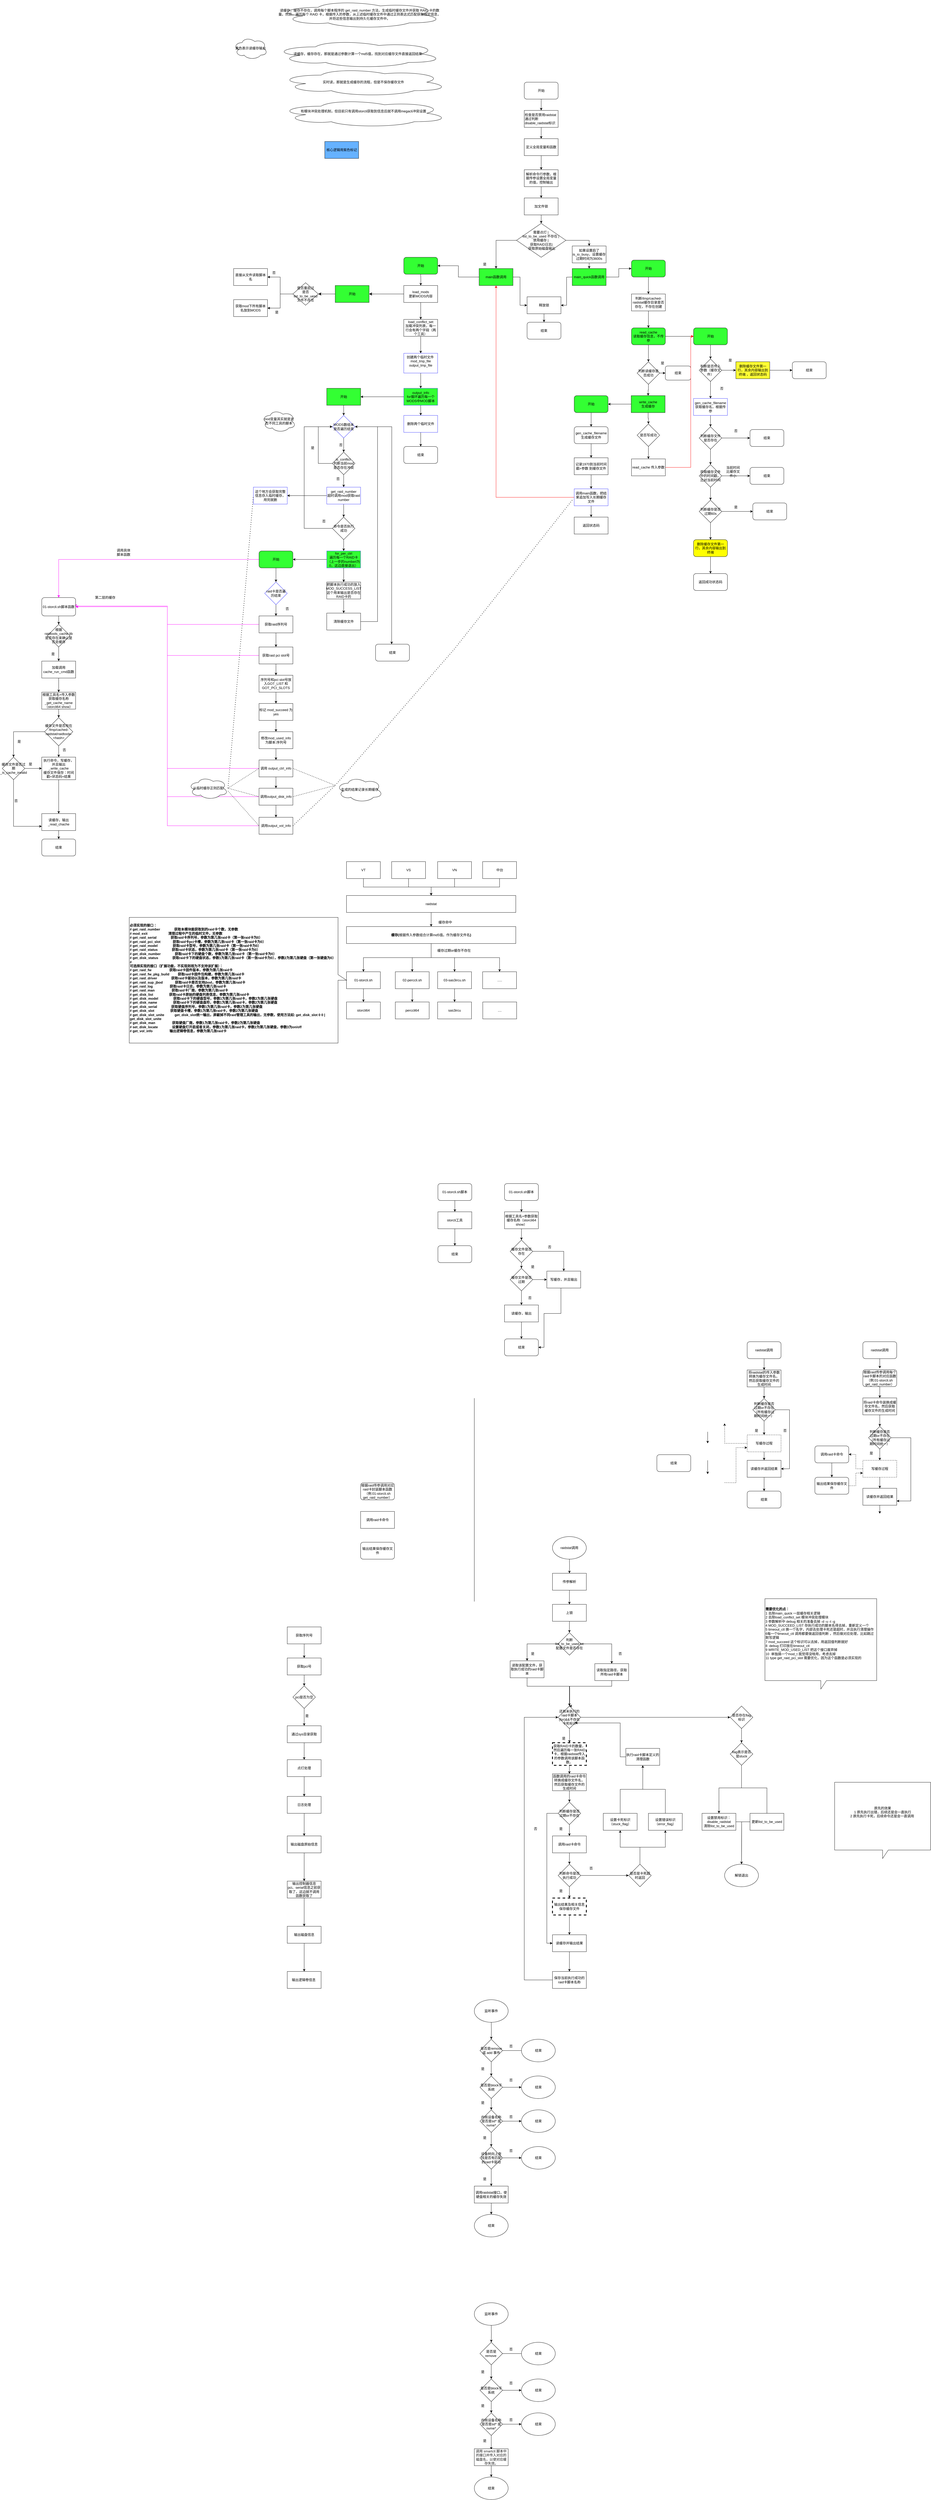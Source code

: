 <mxfile version="26.2.15" pages="2">
  <diagram name="第 1 页" id="a9MPknaveVidtmTy9Ui0">
    <mxGraphModel dx="5164" dy="1092" grid="1" gridSize="10" guides="1" tooltips="1" connect="1" arrows="1" fold="1" page="1" pageScale="1" pageWidth="827" pageHeight="1169" math="0" shadow="0">
      <root>
        <mxCell id="0" />
        <mxCell id="1" parent="0" />
        <mxCell id="trFr9PTwIDC_bSKP8kTL-4" value="" style="edgeStyle=orthogonalEdgeStyle;rounded=0;orthogonalLoop=1;jettySize=auto;html=1;" parent="1" source="trFr9PTwIDC_bSKP8kTL-5" target="trFr9PTwIDC_bSKP8kTL-7" edge="1">
          <mxGeometry relative="1" as="geometry" />
        </mxCell>
        <mxCell id="trFr9PTwIDC_bSKP8kTL-5" value="开始" style="rounded=1;whiteSpace=wrap;html=1;" parent="1" vertex="1">
          <mxGeometry x="-650" y="320" width="120" height="60" as="geometry" />
        </mxCell>
        <mxCell id="trFr9PTwIDC_bSKP8kTL-6" value="" style="edgeStyle=orthogonalEdgeStyle;rounded=0;orthogonalLoop=1;jettySize=auto;html=1;" parent="1" source="trFr9PTwIDC_bSKP8kTL-7" target="trFr9PTwIDC_bSKP8kTL-9" edge="1">
          <mxGeometry relative="1" as="geometry" />
        </mxCell>
        <mxCell id="trFr9PTwIDC_bSKP8kTL-7" value="检查是否禁用raidstat&lt;div&gt;通过判断disable_raidstat标识&lt;/div&gt;" style="rounded=0;whiteSpace=wrap;html=1;align=left;" parent="1" vertex="1">
          <mxGeometry x="-650" y="420" width="120" height="60" as="geometry" />
        </mxCell>
        <mxCell id="trFr9PTwIDC_bSKP8kTL-8" value="" style="edgeStyle=orthogonalEdgeStyle;rounded=0;orthogonalLoop=1;jettySize=auto;html=1;" parent="1" source="trFr9PTwIDC_bSKP8kTL-9" target="trFr9PTwIDC_bSKP8kTL-11" edge="1">
          <mxGeometry relative="1" as="geometry" />
        </mxCell>
        <mxCell id="trFr9PTwIDC_bSKP8kTL-9" value="定义全局变量和函数" style="rounded=0;whiteSpace=wrap;html=1;" parent="1" vertex="1">
          <mxGeometry x="-650" y="520" width="120" height="60" as="geometry" />
        </mxCell>
        <mxCell id="trFr9PTwIDC_bSKP8kTL-10" value="" style="edgeStyle=orthogonalEdgeStyle;rounded=0;orthogonalLoop=1;jettySize=auto;html=1;" parent="1" source="trFr9PTwIDC_bSKP8kTL-11" target="trFr9PTwIDC_bSKP8kTL-13" edge="1">
          <mxGeometry relative="1" as="geometry" />
        </mxCell>
        <mxCell id="trFr9PTwIDC_bSKP8kTL-11" value="解析命令行参数，根据传参设置全局变量的值，控制输出" style="rounded=0;whiteSpace=wrap;html=1;" parent="1" vertex="1">
          <mxGeometry x="-650" y="630" width="120" height="60" as="geometry" />
        </mxCell>
        <mxCell id="trFr9PTwIDC_bSKP8kTL-12" value="" style="edgeStyle=orthogonalEdgeStyle;rounded=0;orthogonalLoop=1;jettySize=auto;html=1;" parent="1" source="trFr9PTwIDC_bSKP8kTL-13" target="trFr9PTwIDC_bSKP8kTL-16" edge="1">
          <mxGeometry relative="1" as="geometry" />
        </mxCell>
        <mxCell id="trFr9PTwIDC_bSKP8kTL-13" value="加文件锁" style="rounded=0;whiteSpace=wrap;html=1;" parent="1" vertex="1">
          <mxGeometry x="-650" y="730" width="120" height="60" as="geometry" />
        </mxCell>
        <mxCell id="trFr9PTwIDC_bSKP8kTL-14" style="edgeStyle=orthogonalEdgeStyle;rounded=0;orthogonalLoop=1;jettySize=auto;html=1;entryX=0.5;entryY=0;entryDx=0;entryDy=0;" parent="1" source="trFr9PTwIDC_bSKP8kTL-16" target="trFr9PTwIDC_bSKP8kTL-19" edge="1">
          <mxGeometry relative="1" as="geometry" />
        </mxCell>
        <mxCell id="trFr9PTwIDC_bSKP8kTL-15" style="edgeStyle=orthogonalEdgeStyle;rounded=0;orthogonalLoop=1;jettySize=auto;html=1;entryX=0.5;entryY=0;entryDx=0;entryDy=0;" parent="1" source="trFr9PTwIDC_bSKP8kTL-16" target="trFr9PTwIDC_bSKP8kTL-162" edge="1">
          <mxGeometry relative="1" as="geometry" />
        </mxCell>
        <mxCell id="trFr9PTwIDC_bSKP8kTL-16" value="需要点灯 |&amp;nbsp;&lt;div&gt;list_to_be_used 不存在 |&amp;nbsp;&lt;/div&gt;&lt;div&gt;禁用缓存 |&amp;nbsp;&lt;/div&gt;&lt;div&gt;获取RAID日志|&lt;/div&gt;&lt;div&gt;&amp;nbsp;获取原始磁盘输出&lt;/div&gt;" style="rhombus;whiteSpace=wrap;html=1;" parent="1" vertex="1">
          <mxGeometry x="-677.5" y="820" width="175" height="120" as="geometry" />
        </mxCell>
        <mxCell id="trFr9PTwIDC_bSKP8kTL-17" style="edgeStyle=orthogonalEdgeStyle;rounded=0;orthogonalLoop=1;jettySize=auto;html=1;entryX=0;entryY=0.5;entryDx=0;entryDy=0;" parent="1" source="trFr9PTwIDC_bSKP8kTL-19" target="trFr9PTwIDC_bSKP8kTL-43" edge="1">
          <mxGeometry relative="1" as="geometry" />
        </mxCell>
        <mxCell id="trFr9PTwIDC_bSKP8kTL-18" style="edgeStyle=orthogonalEdgeStyle;rounded=0;orthogonalLoop=1;jettySize=auto;html=1;" parent="1" source="trFr9PTwIDC_bSKP8kTL-19" target="trFr9PTwIDC_bSKP8kTL-45" edge="1">
          <mxGeometry relative="1" as="geometry" />
        </mxCell>
        <mxCell id="trFr9PTwIDC_bSKP8kTL-19" value="main函数调用" style="rounded=0;whiteSpace=wrap;html=1;fillColor=#33FF33;" parent="1" vertex="1">
          <mxGeometry x="-810" y="980" width="120" height="60" as="geometry" />
        </mxCell>
        <mxCell id="trFr9PTwIDC_bSKP8kTL-20" style="edgeStyle=orthogonalEdgeStyle;rounded=0;orthogonalLoop=1;jettySize=auto;html=1;entryX=1;entryY=0.5;entryDx=0;entryDy=0;" parent="1" target="trFr9PTwIDC_bSKP8kTL-43" edge="1">
          <mxGeometry relative="1" as="geometry">
            <mxPoint x="-480" y="1010" as="sourcePoint" />
          </mxGeometry>
        </mxCell>
        <mxCell id="trFr9PTwIDC_bSKP8kTL-21" style="edgeStyle=orthogonalEdgeStyle;rounded=0;orthogonalLoop=1;jettySize=auto;html=1;entryX=0;entryY=0.5;entryDx=0;entryDy=0;" parent="1" source="trFr9PTwIDC_bSKP8kTL-22" target="trFr9PTwIDC_bSKP8kTL-103" edge="1">
          <mxGeometry relative="1" as="geometry" />
        </mxCell>
        <mxCell id="trFr9PTwIDC_bSKP8kTL-22" value="main_quick函数调用" style="rounded=0;whiteSpace=wrap;html=1;fillColor=#33FF33;" parent="1" vertex="1">
          <mxGeometry x="-480" y="980" width="120" height="60" as="geometry" />
        </mxCell>
        <mxCell id="trFr9PTwIDC_bSKP8kTL-23" value="是" style="text;html=1;align=center;verticalAlign=middle;whiteSpace=wrap;rounded=0;" parent="1" vertex="1">
          <mxGeometry x="-820" y="950" width="60" height="30" as="geometry" />
        </mxCell>
        <mxCell id="trFr9PTwIDC_bSKP8kTL-24" value="是" style="text;html=1;align=center;verticalAlign=middle;whiteSpace=wrap;rounded=0;" parent="1" vertex="1">
          <mxGeometry x="-1557" y="1120" width="60" height="30" as="geometry" />
        </mxCell>
        <mxCell id="trFr9PTwIDC_bSKP8kTL-25" value="否" style="text;html=1;align=center;verticalAlign=middle;whiteSpace=wrap;rounded=0;" parent="1" vertex="1">
          <mxGeometry x="-1567" y="980" width="60" height="30" as="geometry" />
        </mxCell>
        <mxCell id="trFr9PTwIDC_bSKP8kTL-26" value="" style="edgeStyle=orthogonalEdgeStyle;rounded=0;orthogonalLoop=1;jettySize=auto;html=1;" parent="1" target="trFr9PTwIDC_bSKP8kTL-29" edge="1">
          <mxGeometry relative="1" as="geometry">
            <mxPoint x="-1017" y="1000" as="sourcePoint" />
          </mxGeometry>
        </mxCell>
        <mxCell id="trFr9PTwIDC_bSKP8kTL-27" value="" style="edgeStyle=orthogonalEdgeStyle;rounded=0;orthogonalLoop=1;jettySize=auto;html=1;" parent="1" source="trFr9PTwIDC_bSKP8kTL-29" target="trFr9PTwIDC_bSKP8kTL-31" edge="1">
          <mxGeometry relative="1" as="geometry" />
        </mxCell>
        <mxCell id="trFr9PTwIDC_bSKP8kTL-28" value="" style="edgeStyle=none;curved=1;rounded=0;orthogonalLoop=1;jettySize=auto;html=1;fontSize=12;startSize=8;endSize=8;" parent="1" source="trFr9PTwIDC_bSKP8kTL-29" target="trFr9PTwIDC_bSKP8kTL-279" edge="1">
          <mxGeometry relative="1" as="geometry" />
        </mxCell>
        <mxCell id="trFr9PTwIDC_bSKP8kTL-29" value="load_mods&lt;div&gt;更新MODS内容&lt;/div&gt;" style="rounded=0;whiteSpace=wrap;html=1;" parent="1" vertex="1">
          <mxGeometry x="-1077" y="1040" width="120" height="60" as="geometry" />
        </mxCell>
        <mxCell id="trFr9PTwIDC_bSKP8kTL-30" value="" style="edgeStyle=orthogonalEdgeStyle;rounded=0;orthogonalLoop=1;jettySize=auto;html=1;" parent="1" source="trFr9PTwIDC_bSKP8kTL-31" target="trFr9PTwIDC_bSKP8kTL-33" edge="1">
          <mxGeometry relative="1" as="geometry" />
        </mxCell>
        <mxCell id="trFr9PTwIDC_bSKP8kTL-31" value="load_conflict_set&lt;div&gt;加载冲突列表，每一行会有两个字段（两个工具）&lt;/div&gt;" style="rounded=0;whiteSpace=wrap;html=1;" parent="1" vertex="1">
          <mxGeometry x="-1077" y="1160" width="120" height="60" as="geometry" />
        </mxCell>
        <mxCell id="trFr9PTwIDC_bSKP8kTL-32" value="" style="edgeStyle=orthogonalEdgeStyle;rounded=0;orthogonalLoop=1;jettySize=auto;html=1;" parent="1" source="trFr9PTwIDC_bSKP8kTL-33" target="trFr9PTwIDC_bSKP8kTL-36" edge="1">
          <mxGeometry relative="1" as="geometry" />
        </mxCell>
        <mxCell id="trFr9PTwIDC_bSKP8kTL-33" value="创建两个临时文件&amp;nbsp;&lt;div&gt;mod_tmp_file&lt;/div&gt;&lt;div&gt;output_tmp_file&lt;/div&gt;&lt;div&gt;&lt;br&gt;&lt;/div&gt;" style="rounded=0;whiteSpace=wrap;html=1;strokeColor=#3333FF;" parent="1" vertex="1">
          <mxGeometry x="-1077" y="1280" width="120" height="70" as="geometry" />
        </mxCell>
        <mxCell id="trFr9PTwIDC_bSKP8kTL-34" value="" style="edgeStyle=orthogonalEdgeStyle;rounded=0;orthogonalLoop=1;jettySize=auto;html=1;" parent="1" source="trFr9PTwIDC_bSKP8kTL-36" target="trFr9PTwIDC_bSKP8kTL-47" edge="1">
          <mxGeometry relative="1" as="geometry" />
        </mxCell>
        <mxCell id="trFr9PTwIDC_bSKP8kTL-35" style="edgeStyle=orthogonalEdgeStyle;rounded=0;orthogonalLoop=1;jettySize=auto;html=1;" parent="1" source="trFr9PTwIDC_bSKP8kTL-36" target="trFr9PTwIDC_bSKP8kTL-50" edge="1">
          <mxGeometry relative="1" as="geometry" />
        </mxCell>
        <mxCell id="trFr9PTwIDC_bSKP8kTL-36" value="output_info&lt;div&gt;for循环遍历每一个MODS中MOD脚本&lt;/div&gt;" style="rounded=0;whiteSpace=wrap;html=1;fillColor=#33FF33;strokeColor=#3333FF;" parent="1" vertex="1">
          <mxGeometry x="-1077" y="1404" width="120" height="60" as="geometry" />
        </mxCell>
        <mxCell id="trFr9PTwIDC_bSKP8kTL-37" style="edgeStyle=orthogonalEdgeStyle;rounded=0;orthogonalLoop=1;jettySize=auto;html=1;" parent="1" source="trFr9PTwIDC_bSKP8kTL-39" target="trFr9PTwIDC_bSKP8kTL-41" edge="1">
          <mxGeometry relative="1" as="geometry" />
        </mxCell>
        <mxCell id="trFr9PTwIDC_bSKP8kTL-38" style="edgeStyle=orthogonalEdgeStyle;rounded=0;orthogonalLoop=1;jettySize=auto;html=1;entryX=1;entryY=0.5;entryDx=0;entryDy=0;" parent="1" source="trFr9PTwIDC_bSKP8kTL-39" target="trFr9PTwIDC_bSKP8kTL-40" edge="1">
          <mxGeometry relative="1" as="geometry" />
        </mxCell>
        <mxCell id="trFr9PTwIDC_bSKP8kTL-39" value="是否重启过&lt;div&gt;是否list_to_be_uesd文件不存在&lt;/div&gt;" style="rhombus;whiteSpace=wrap;html=1;" parent="1" vertex="1">
          <mxGeometry x="-1470" y="1030" width="90" height="80" as="geometry" />
        </mxCell>
        <mxCell id="trFr9PTwIDC_bSKP8kTL-40" value="直接从文件读取脚本名" style="rounded=0;whiteSpace=wrap;html=1;" parent="1" vertex="1">
          <mxGeometry x="-1680" y="980" width="120" height="60" as="geometry" />
        </mxCell>
        <mxCell id="trFr9PTwIDC_bSKP8kTL-41" value="获取mod下所有脚本名放到MODS" style="rounded=0;whiteSpace=wrap;html=1;" parent="1" vertex="1">
          <mxGeometry x="-1680" y="1090" width="120" height="60" as="geometry" />
        </mxCell>
        <mxCell id="trFr9PTwIDC_bSKP8kTL-42" style="edgeStyle=orthogonalEdgeStyle;rounded=0;orthogonalLoop=1;jettySize=auto;html=1;entryX=0.5;entryY=0;entryDx=0;entryDy=0;" parent="1" source="trFr9PTwIDC_bSKP8kTL-43" target="trFr9PTwIDC_bSKP8kTL-44" edge="1">
          <mxGeometry relative="1" as="geometry" />
        </mxCell>
        <mxCell id="trFr9PTwIDC_bSKP8kTL-43" value="释放锁" style="rounded=0;whiteSpace=wrap;html=1;" parent="1" vertex="1">
          <mxGeometry x="-640" y="1080" width="120" height="60" as="geometry" />
        </mxCell>
        <mxCell id="trFr9PTwIDC_bSKP8kTL-44" value="结束" style="rounded=1;whiteSpace=wrap;html=1;" parent="1" vertex="1">
          <mxGeometry x="-640" y="1170" width="120" height="60" as="geometry" />
        </mxCell>
        <mxCell id="trFr9PTwIDC_bSKP8kTL-45" value="开始" style="rounded=1;whiteSpace=wrap;html=1;fillColor=#33FF33;" parent="1" vertex="1">
          <mxGeometry x="-1077" y="940" width="120" height="60" as="geometry" />
        </mxCell>
        <mxCell id="trFr9PTwIDC_bSKP8kTL-46" value="" style="edgeStyle=orthogonalEdgeStyle;rounded=0;orthogonalLoop=1;jettySize=auto;html=1;" parent="1" source="trFr9PTwIDC_bSKP8kTL-47" target="trFr9PTwIDC_bSKP8kTL-48" edge="1">
          <mxGeometry relative="1" as="geometry" />
        </mxCell>
        <mxCell id="trFr9PTwIDC_bSKP8kTL-47" value="删除两个临时文件" style="rounded=0;whiteSpace=wrap;html=1;strokeColor=#3333FF;" parent="1" vertex="1">
          <mxGeometry x="-1077" y="1500" width="120" height="60" as="geometry" />
        </mxCell>
        <mxCell id="trFr9PTwIDC_bSKP8kTL-48" value="结束" style="rounded=1;whiteSpace=wrap;html=1;" parent="1" vertex="1">
          <mxGeometry x="-1077" y="1610" width="120" height="60" as="geometry" />
        </mxCell>
        <mxCell id="trFr9PTwIDC_bSKP8kTL-49" style="edgeStyle=orthogonalEdgeStyle;rounded=0;orthogonalLoop=1;jettySize=auto;html=1;entryX=0.5;entryY=0;entryDx=0;entryDy=0;" parent="1" source="trFr9PTwIDC_bSKP8kTL-50" target="trFr9PTwIDC_bSKP8kTL-53" edge="1">
          <mxGeometry relative="1" as="geometry" />
        </mxCell>
        <mxCell id="trFr9PTwIDC_bSKP8kTL-50" value="开始" style="rounded=0;whiteSpace=wrap;html=1;fillColor=#33FF33;" parent="1" vertex="1">
          <mxGeometry x="-1350" y="1404" width="120" height="60" as="geometry" />
        </mxCell>
        <mxCell id="trFr9PTwIDC_bSKP8kTL-51" style="edgeStyle=orthogonalEdgeStyle;rounded=0;orthogonalLoop=1;jettySize=auto;html=1;entryX=0.5;entryY=0;entryDx=0;entryDy=0;" parent="1" source="trFr9PTwIDC_bSKP8kTL-53" edge="1">
          <mxGeometry relative="1" as="geometry">
            <mxPoint x="-1290" y="1630" as="targetPoint" />
          </mxGeometry>
        </mxCell>
        <mxCell id="trFr9PTwIDC_bSKP8kTL-52" style="edgeStyle=orthogonalEdgeStyle;rounded=0;orthogonalLoop=1;jettySize=auto;html=1;" parent="1" source="trFr9PTwIDC_bSKP8kTL-53" edge="1">
          <mxGeometry relative="1" as="geometry">
            <mxPoint x="-1120" y="2310" as="targetPoint" />
          </mxGeometry>
        </mxCell>
        <mxCell id="trFr9PTwIDC_bSKP8kTL-53" value="MODS数组未是否遍历结束" style="rhombus;whiteSpace=wrap;html=1;strokeColor=#3333FF;" parent="1" vertex="1">
          <mxGeometry x="-1330" y="1500" width="80" height="80" as="geometry" />
        </mxCell>
        <mxCell id="trFr9PTwIDC_bSKP8kTL-54" value="否" style="text;html=1;align=center;verticalAlign=middle;whiteSpace=wrap;rounded=0;" parent="1" vertex="1">
          <mxGeometry x="-1330" y="1590" width="60" height="30" as="geometry" />
        </mxCell>
        <mxCell id="trFr9PTwIDC_bSKP8kTL-55" style="edgeStyle=orthogonalEdgeStyle;rounded=0;orthogonalLoop=1;jettySize=auto;html=1;entryX=0;entryY=0.5;entryDx=0;entryDy=0;" parent="1" source="trFr9PTwIDC_bSKP8kTL-57" target="trFr9PTwIDC_bSKP8kTL-53" edge="1">
          <mxGeometry relative="1" as="geometry">
            <Array as="points">
              <mxPoint x="-1380" y="1670" />
              <mxPoint x="-1380" y="1540" />
            </Array>
          </mxGeometry>
        </mxCell>
        <mxCell id="trFr9PTwIDC_bSKP8kTL-56" style="edgeStyle=orthogonalEdgeStyle;rounded=0;orthogonalLoop=1;jettySize=auto;html=1;entryX=0.5;entryY=0;entryDx=0;entryDy=0;" parent="1" source="trFr9PTwIDC_bSKP8kTL-57" target="trFr9PTwIDC_bSKP8kTL-62" edge="1">
          <mxGeometry relative="1" as="geometry" />
        </mxCell>
        <mxCell id="trFr9PTwIDC_bSKP8kTL-57" value="is_conflict&amp;nbsp;&lt;div&gt;判断当前mod是否存在冲突&lt;/div&gt;" style="rhombus;whiteSpace=wrap;html=1;" parent="1" vertex="1">
          <mxGeometry x="-1330" y="1630" width="80" height="80" as="geometry" />
        </mxCell>
        <mxCell id="trFr9PTwIDC_bSKP8kTL-58" value="是" style="text;html=1;align=center;verticalAlign=middle;whiteSpace=wrap;rounded=0;" parent="1" vertex="1">
          <mxGeometry x="-1430" y="1600" width="60" height="30" as="geometry" />
        </mxCell>
        <mxCell id="trFr9PTwIDC_bSKP8kTL-59" value="" style="edgeStyle=orthogonalEdgeStyle;rounded=0;orthogonalLoop=1;jettySize=auto;html=1;" parent="1" source="trFr9PTwIDC_bSKP8kTL-62" target="trFr9PTwIDC_bSKP8kTL-66" edge="1">
          <mxGeometry relative="1" as="geometry" />
        </mxCell>
        <mxCell id="trFr9PTwIDC_bSKP8kTL-60" style="edgeStyle=orthogonalEdgeStyle;rounded=0;orthogonalLoop=1;jettySize=auto;html=1;entryX=0;entryY=0.5;entryDx=0;entryDy=0;exitX=0;exitY=0.5;exitDx=0;exitDy=0;" parent="1" source="trFr9PTwIDC_bSKP8kTL-66" target="trFr9PTwIDC_bSKP8kTL-53" edge="1">
          <mxGeometry relative="1" as="geometry">
            <Array as="points">
              <mxPoint x="-1430" y="1900" />
              <mxPoint x="-1430" y="1540" />
            </Array>
          </mxGeometry>
        </mxCell>
        <mxCell id="trFr9PTwIDC_bSKP8kTL-61" value="" style="edgeStyle=orthogonalEdgeStyle;rounded=0;orthogonalLoop=1;jettySize=auto;html=1;" parent="1" source="trFr9PTwIDC_bSKP8kTL-62" target="trFr9PTwIDC_bSKP8kTL-97" edge="1">
          <mxGeometry relative="1" as="geometry" />
        </mxCell>
        <mxCell id="trFr9PTwIDC_bSKP8kTL-62" value="&lt;div&gt;get_raid_number&lt;br&gt;&lt;/div&gt;超时调用mod获取raid number" style="rounded=0;whiteSpace=wrap;html=1;strokeColor=#3333FF;" parent="1" vertex="1">
          <mxGeometry x="-1350" y="1754" width="120" height="60" as="geometry" />
        </mxCell>
        <mxCell id="trFr9PTwIDC_bSKP8kTL-63" value="否" style="text;html=1;align=center;verticalAlign=middle;whiteSpace=wrap;rounded=0;" parent="1" vertex="1">
          <mxGeometry x="-1340" y="1710" width="60" height="30" as="geometry" />
        </mxCell>
        <mxCell id="trFr9PTwIDC_bSKP8kTL-64" value="mod变量其实就是对应不同工具的脚本" style="ellipse;shape=cloud;whiteSpace=wrap;html=1;" parent="1" vertex="1">
          <mxGeometry x="-1580" y="1480" width="120" height="80" as="geometry" />
        </mxCell>
        <mxCell id="trFr9PTwIDC_bSKP8kTL-65" style="edgeStyle=orthogonalEdgeStyle;rounded=0;orthogonalLoop=1;jettySize=auto;html=1;" parent="1" source="trFr9PTwIDC_bSKP8kTL-66" target="trFr9PTwIDC_bSKP8kTL-70" edge="1">
          <mxGeometry relative="1" as="geometry" />
        </mxCell>
        <mxCell id="trFr9PTwIDC_bSKP8kTL-66" value="命令是否执行成功" style="rhombus;whiteSpace=wrap;html=1;" parent="1" vertex="1">
          <mxGeometry x="-1330" y="1860" width="80" height="80" as="geometry" />
        </mxCell>
        <mxCell id="trFr9PTwIDC_bSKP8kTL-67" style="edgeStyle=orthogonalEdgeStyle;rounded=0;orthogonalLoop=1;jettySize=auto;html=1;entryX=1;entryY=0.5;entryDx=0;entryDy=0;" parent="1" source="trFr9PTwIDC_bSKP8kTL-70" target="trFr9PTwIDC_bSKP8kTL-73" edge="1">
          <mxGeometry relative="1" as="geometry" />
        </mxCell>
        <mxCell id="trFr9PTwIDC_bSKP8kTL-68" value="" style="edgeStyle=orthogonalEdgeStyle;rounded=0;orthogonalLoop=1;jettySize=auto;html=1;" parent="1" source="trFr9PTwIDC_bSKP8kTL-70" target="trFr9PTwIDC_bSKP8kTL-99" edge="1">
          <mxGeometry relative="1" as="geometry" />
        </mxCell>
        <mxCell id="trFr9PTwIDC_bSKP8kTL-69" style="edgeStyle=orthogonalEdgeStyle;rounded=0;orthogonalLoop=1;jettySize=auto;html=1;entryX=0.5;entryY=0;entryDx=0;entryDy=0;strokeColor=#FF00FF;exitX=0;exitY=0.5;exitDx=0;exitDy=0;" parent="1" source="trFr9PTwIDC_bSKP8kTL-73" target="trFr9PTwIDC_bSKP8kTL-228" edge="1">
          <mxGeometry relative="1" as="geometry" />
        </mxCell>
        <mxCell id="trFr9PTwIDC_bSKP8kTL-70" value="for_per_ctrl&lt;div&gt;遍历每一个RAID卡&lt;/div&gt;&lt;div&gt;（上一步的numberl为0，这边直接退出）&lt;/div&gt;" style="rounded=0;whiteSpace=wrap;html=1;fillColor=#33FF33;strokeColor=#3333FF;" parent="1" vertex="1">
          <mxGeometry x="-1350" y="1980" width="120" height="60" as="geometry" />
        </mxCell>
        <mxCell id="trFr9PTwIDC_bSKP8kTL-71" value="否" style="text;html=1;align=center;verticalAlign=middle;whiteSpace=wrap;rounded=0;" parent="1" vertex="1">
          <mxGeometry x="-1390" y="1860" width="60" height="30" as="geometry" />
        </mxCell>
        <mxCell id="trFr9PTwIDC_bSKP8kTL-72" style="edgeStyle=orthogonalEdgeStyle;rounded=0;orthogonalLoop=1;jettySize=auto;html=1;entryX=0.5;entryY=0;entryDx=0;entryDy=0;" parent="1" source="trFr9PTwIDC_bSKP8kTL-73" target="trFr9PTwIDC_bSKP8kTL-75" edge="1">
          <mxGeometry relative="1" as="geometry" />
        </mxCell>
        <mxCell id="trFr9PTwIDC_bSKP8kTL-73" value="开始" style="rounded=1;whiteSpace=wrap;html=1;fillColor=#33FF33;" parent="1" vertex="1">
          <mxGeometry x="-1590" y="1980" width="120" height="60" as="geometry" />
        </mxCell>
        <mxCell id="trFr9PTwIDC_bSKP8kTL-74" value="" style="edgeStyle=orthogonalEdgeStyle;rounded=0;orthogonalLoop=1;jettySize=auto;html=1;" parent="1" source="trFr9PTwIDC_bSKP8kTL-75" target="trFr9PTwIDC_bSKP8kTL-78" edge="1">
          <mxGeometry relative="1" as="geometry" />
        </mxCell>
        <mxCell id="trFr9PTwIDC_bSKP8kTL-75" value="raid卡是否遍历结束" style="rhombus;whiteSpace=wrap;html=1;strokeColor=#3333FF;" parent="1" vertex="1">
          <mxGeometry x="-1570" y="2090" width="80" height="80" as="geometry" />
        </mxCell>
        <mxCell id="trFr9PTwIDC_bSKP8kTL-76" value="" style="edgeStyle=orthogonalEdgeStyle;rounded=0;orthogonalLoop=1;jettySize=auto;html=1;" parent="1" source="trFr9PTwIDC_bSKP8kTL-78" target="trFr9PTwIDC_bSKP8kTL-82" edge="1">
          <mxGeometry relative="1" as="geometry" />
        </mxCell>
        <mxCell id="trFr9PTwIDC_bSKP8kTL-77" style="edgeStyle=orthogonalEdgeStyle;rounded=0;orthogonalLoop=1;jettySize=auto;html=1;entryX=1;entryY=0.5;entryDx=0;entryDy=0;strokeColor=#FF00FF;" parent="1" source="trFr9PTwIDC_bSKP8kTL-78" target="trFr9PTwIDC_bSKP8kTL-228" edge="1">
          <mxGeometry relative="1" as="geometry">
            <Array as="points">
              <mxPoint x="-1915" y="2240" />
              <mxPoint x="-1915" y="2175" />
            </Array>
          </mxGeometry>
        </mxCell>
        <mxCell id="trFr9PTwIDC_bSKP8kTL-78" value="获取raid序列号" style="rounded=0;whiteSpace=wrap;html=1;" parent="1" vertex="1">
          <mxGeometry x="-1590" y="2210" width="120" height="60" as="geometry" />
        </mxCell>
        <mxCell id="trFr9PTwIDC_bSKP8kTL-79" value="否" style="text;html=1;align=center;verticalAlign=middle;whiteSpace=wrap;rounded=0;" parent="1" vertex="1">
          <mxGeometry x="-1520" y="2170" width="60" height="30" as="geometry" />
        </mxCell>
        <mxCell id="trFr9PTwIDC_bSKP8kTL-80" style="edgeStyle=orthogonalEdgeStyle;rounded=0;orthogonalLoop=1;jettySize=auto;html=1;" parent="1" source="trFr9PTwIDC_bSKP8kTL-82" target="trFr9PTwIDC_bSKP8kTL-84" edge="1">
          <mxGeometry relative="1" as="geometry" />
        </mxCell>
        <mxCell id="trFr9PTwIDC_bSKP8kTL-81" style="edgeStyle=orthogonalEdgeStyle;rounded=0;orthogonalLoop=1;jettySize=auto;html=1;entryX=1;entryY=0.5;entryDx=0;entryDy=0;strokeColor=#FF00FF;" parent="1" source="trFr9PTwIDC_bSKP8kTL-82" target="trFr9PTwIDC_bSKP8kTL-228" edge="1">
          <mxGeometry relative="1" as="geometry" />
        </mxCell>
        <mxCell id="trFr9PTwIDC_bSKP8kTL-82" value="获取raid pci slot号" style="rounded=0;whiteSpace=wrap;html=1;" parent="1" vertex="1">
          <mxGeometry x="-1590" y="2320" width="120" height="60" as="geometry" />
        </mxCell>
        <mxCell id="trFr9PTwIDC_bSKP8kTL-83" value="" style="edgeStyle=orthogonalEdgeStyle;rounded=0;orthogonalLoop=1;jettySize=auto;html=1;" parent="1" source="trFr9PTwIDC_bSKP8kTL-84" target="trFr9PTwIDC_bSKP8kTL-86" edge="1">
          <mxGeometry relative="1" as="geometry" />
        </mxCell>
        <mxCell id="trFr9PTwIDC_bSKP8kTL-84" value="序列号和pci slot号放入GOT_LIST 和 GOT_PCI_SLOTS" style="rounded=0;whiteSpace=wrap;html=1;" parent="1" vertex="1">
          <mxGeometry x="-1590" y="2420" width="120" height="60" as="geometry" />
        </mxCell>
        <mxCell id="trFr9PTwIDC_bSKP8kTL-85" value="" style="edgeStyle=orthogonalEdgeStyle;rounded=0;orthogonalLoop=1;jettySize=auto;html=1;" parent="1" source="trFr9PTwIDC_bSKP8kTL-86" target="trFr9PTwIDC_bSKP8kTL-88" edge="1">
          <mxGeometry relative="1" as="geometry" />
        </mxCell>
        <mxCell id="trFr9PTwIDC_bSKP8kTL-86" value="标记&amp;nbsp;mod_succeed 为yes" style="rounded=0;whiteSpace=wrap;html=1;" parent="1" vertex="1">
          <mxGeometry x="-1590" y="2520" width="120" height="60" as="geometry" />
        </mxCell>
        <mxCell id="trFr9PTwIDC_bSKP8kTL-87" value="" style="edgeStyle=orthogonalEdgeStyle;rounded=0;orthogonalLoop=1;jettySize=auto;html=1;" parent="1" source="trFr9PTwIDC_bSKP8kTL-88" target="trFr9PTwIDC_bSKP8kTL-91" edge="1">
          <mxGeometry relative="1" as="geometry" />
        </mxCell>
        <mxCell id="trFr9PTwIDC_bSKP8kTL-88" value="修改mod_used_info为脚本:序列号" style="rounded=0;whiteSpace=wrap;html=1;" parent="1" vertex="1">
          <mxGeometry x="-1590" y="2620" width="120" height="60" as="geometry" />
        </mxCell>
        <mxCell id="trFr9PTwIDC_bSKP8kTL-89" value="" style="edgeStyle=orthogonalEdgeStyle;rounded=0;orthogonalLoop=1;jettySize=auto;html=1;" parent="1" source="trFr9PTwIDC_bSKP8kTL-91" target="trFr9PTwIDC_bSKP8kTL-94" edge="1">
          <mxGeometry relative="1" as="geometry" />
        </mxCell>
        <mxCell id="trFr9PTwIDC_bSKP8kTL-90" style="edgeStyle=orthogonalEdgeStyle;rounded=0;orthogonalLoop=1;jettySize=auto;html=1;entryX=1;entryY=0.5;entryDx=0;entryDy=0;strokeColor=#FF00FF;" parent="1" source="trFr9PTwIDC_bSKP8kTL-91" target="trFr9PTwIDC_bSKP8kTL-228" edge="1">
          <mxGeometry relative="1" as="geometry" />
        </mxCell>
        <mxCell id="trFr9PTwIDC_bSKP8kTL-91" value="调用&amp;nbsp;output_ctrl_info" style="rounded=0;whiteSpace=wrap;html=1;" parent="1" vertex="1">
          <mxGeometry x="-1590" y="2720" width="120" height="60" as="geometry" />
        </mxCell>
        <mxCell id="trFr9PTwIDC_bSKP8kTL-92" value="" style="edgeStyle=orthogonalEdgeStyle;rounded=0;orthogonalLoop=1;jettySize=auto;html=1;" parent="1" source="trFr9PTwIDC_bSKP8kTL-94" target="trFr9PTwIDC_bSKP8kTL-96" edge="1">
          <mxGeometry relative="1" as="geometry" />
        </mxCell>
        <mxCell id="trFr9PTwIDC_bSKP8kTL-93" style="edgeStyle=orthogonalEdgeStyle;rounded=0;orthogonalLoop=1;jettySize=auto;html=1;entryX=1;entryY=0.5;entryDx=0;entryDy=0;strokeColor=#FF00FF;" parent="1" source="trFr9PTwIDC_bSKP8kTL-94" target="trFr9PTwIDC_bSKP8kTL-228" edge="1">
          <mxGeometry relative="1" as="geometry" />
        </mxCell>
        <mxCell id="trFr9PTwIDC_bSKP8kTL-94" value="调用output_disk_info" style="rounded=0;whiteSpace=wrap;html=1;" parent="1" vertex="1">
          <mxGeometry x="-1590" y="2820" width="120" height="60" as="geometry" />
        </mxCell>
        <mxCell id="trFr9PTwIDC_bSKP8kTL-95" style="edgeStyle=orthogonalEdgeStyle;rounded=0;orthogonalLoop=1;jettySize=auto;html=1;entryX=1;entryY=0.5;entryDx=0;entryDy=0;strokeColor=#FF00FF;" parent="1" source="trFr9PTwIDC_bSKP8kTL-96" target="trFr9PTwIDC_bSKP8kTL-228" edge="1">
          <mxGeometry relative="1" as="geometry" />
        </mxCell>
        <mxCell id="trFr9PTwIDC_bSKP8kTL-96" value="调用output_vol_info" style="rounded=0;whiteSpace=wrap;html=1;" parent="1" vertex="1">
          <mxGeometry x="-1590" y="2923" width="120" height="60" as="geometry" />
        </mxCell>
        <mxCell id="trFr9PTwIDC_bSKP8kTL-97" value="这个地方会获取完整信息存入临时缓存，用完就删" style="whiteSpace=wrap;html=1;rounded=0;fillColor=#FFFFFF;strokeColor=#3333FF;" parent="1" vertex="1">
          <mxGeometry x="-1610" y="1754" width="120" height="60" as="geometry" />
        </mxCell>
        <mxCell id="trFr9PTwIDC_bSKP8kTL-98" value="" style="edgeStyle=orthogonalEdgeStyle;rounded=0;orthogonalLoop=1;jettySize=auto;html=1;" parent="1" source="trFr9PTwIDC_bSKP8kTL-99" target="trFr9PTwIDC_bSKP8kTL-101" edge="1">
          <mxGeometry relative="1" as="geometry" />
        </mxCell>
        <mxCell id="trFr9PTwIDC_bSKP8kTL-99" value="把脚本执行成功的放入MOD_SUCCESS_LIST 这个用来输出是否存在RAID卡的" style="rounded=0;whiteSpace=wrap;html=1;" parent="1" vertex="1">
          <mxGeometry x="-1350" y="2090" width="120" height="60" as="geometry" />
        </mxCell>
        <mxCell id="trFr9PTwIDC_bSKP8kTL-100" style="edgeStyle=orthogonalEdgeStyle;rounded=0;orthogonalLoop=1;jettySize=auto;html=1;entryX=1;entryY=0.5;entryDx=0;entryDy=0;" parent="1" source="trFr9PTwIDC_bSKP8kTL-101" target="trFr9PTwIDC_bSKP8kTL-53" edge="1">
          <mxGeometry relative="1" as="geometry">
            <Array as="points">
              <mxPoint x="-1170" y="2230" />
              <mxPoint x="-1170" y="1540" />
            </Array>
          </mxGeometry>
        </mxCell>
        <mxCell id="trFr9PTwIDC_bSKP8kTL-101" value="清除缓存文件" style="rounded=0;whiteSpace=wrap;html=1;" parent="1" vertex="1">
          <mxGeometry x="-1350" y="2200" width="120" height="60" as="geometry" />
        </mxCell>
        <mxCell id="trFr9PTwIDC_bSKP8kTL-102" value="" style="edgeStyle=orthogonalEdgeStyle;rounded=0;orthogonalLoop=1;jettySize=auto;html=1;" parent="1" source="trFr9PTwIDC_bSKP8kTL-103" target="trFr9PTwIDC_bSKP8kTL-105" edge="1">
          <mxGeometry relative="1" as="geometry" />
        </mxCell>
        <mxCell id="trFr9PTwIDC_bSKP8kTL-103" value="开始" style="rounded=1;whiteSpace=wrap;html=1;fillColor=#33FF33;" parent="1" vertex="1">
          <mxGeometry x="-270" y="950" width="120" height="60" as="geometry" />
        </mxCell>
        <mxCell id="trFr9PTwIDC_bSKP8kTL-104" value="" style="edgeStyle=orthogonalEdgeStyle;rounded=0;orthogonalLoop=1;jettySize=auto;html=1;" parent="1" source="trFr9PTwIDC_bSKP8kTL-105" target="trFr9PTwIDC_bSKP8kTL-108" edge="1">
          <mxGeometry relative="1" as="geometry" />
        </mxCell>
        <mxCell id="trFr9PTwIDC_bSKP8kTL-105" value="判断/tmp/cached-raidstat缓存目录是否存在，不存在创建" style="rounded=0;whiteSpace=wrap;html=1;" parent="1" vertex="1">
          <mxGeometry x="-270" y="1070" width="120" height="60" as="geometry" />
        </mxCell>
        <mxCell id="trFr9PTwIDC_bSKP8kTL-106" value="" style="edgeStyle=orthogonalEdgeStyle;rounded=0;orthogonalLoop=1;jettySize=auto;html=1;" parent="1" source="trFr9PTwIDC_bSKP8kTL-108" target="trFr9PTwIDC_bSKP8kTL-110" edge="1">
          <mxGeometry relative="1" as="geometry" />
        </mxCell>
        <mxCell id="trFr9PTwIDC_bSKP8kTL-107" value="" style="edgeStyle=orthogonalEdgeStyle;rounded=0;orthogonalLoop=1;jettySize=auto;html=1;" parent="1" source="trFr9PTwIDC_bSKP8kTL-108" target="trFr9PTwIDC_bSKP8kTL-141" edge="1">
          <mxGeometry relative="1" as="geometry" />
        </mxCell>
        <mxCell id="trFr9PTwIDC_bSKP8kTL-108" value="read_cache&lt;div&gt;读取缓存信息，不传参&lt;/div&gt;" style="rounded=1;whiteSpace=wrap;html=1;fillColor=#33FF33;" parent="1" vertex="1">
          <mxGeometry x="-270" y="1190" width="120" height="60" as="geometry" />
        </mxCell>
        <mxCell id="trFr9PTwIDC_bSKP8kTL-109" value="" style="edgeStyle=orthogonalEdgeStyle;rounded=0;orthogonalLoop=1;jettySize=auto;html=1;" parent="1" source="trFr9PTwIDC_bSKP8kTL-110" target="trFr9PTwIDC_bSKP8kTL-113" edge="1">
          <mxGeometry relative="1" as="geometry" />
        </mxCell>
        <mxCell id="trFr9PTwIDC_bSKP8kTL-110" value="开始" style="rounded=1;whiteSpace=wrap;html=1;fillColor=#33FF33;" parent="1" vertex="1">
          <mxGeometry x="-50" y="1190" width="120" height="60" as="geometry" />
        </mxCell>
        <mxCell id="trFr9PTwIDC_bSKP8kTL-111" value="" style="edgeStyle=orthogonalEdgeStyle;rounded=0;orthogonalLoop=1;jettySize=auto;html=1;" parent="1" source="trFr9PTwIDC_bSKP8kTL-113" target="trFr9PTwIDC_bSKP8kTL-115" edge="1">
          <mxGeometry relative="1" as="geometry" />
        </mxCell>
        <mxCell id="trFr9PTwIDC_bSKP8kTL-112" value="" style="edgeStyle=orthogonalEdgeStyle;rounded=0;orthogonalLoop=1;jettySize=auto;html=1;" parent="1" source="trFr9PTwIDC_bSKP8kTL-113" target="trFr9PTwIDC_bSKP8kTL-118" edge="1">
          <mxGeometry relative="1" as="geometry" />
        </mxCell>
        <mxCell id="trFr9PTwIDC_bSKP8kTL-113" value="判断是否传入参数（缓存文件）" style="rhombus;whiteSpace=wrap;html=1;" parent="1" vertex="1">
          <mxGeometry x="-30" y="1300" width="80" height="80" as="geometry" />
        </mxCell>
        <mxCell id="trFr9PTwIDC_bSKP8kTL-114" value="" style="edgeStyle=orthogonalEdgeStyle;rounded=0;orthogonalLoop=1;jettySize=auto;html=1;" parent="1" source="trFr9PTwIDC_bSKP8kTL-115" target="trFr9PTwIDC_bSKP8kTL-116" edge="1">
          <mxGeometry relative="1" as="geometry" />
        </mxCell>
        <mxCell id="trFr9PTwIDC_bSKP8kTL-115" value="删除缓存文件第一行，其余内容输出到终端 ，返回状态码" style="rounded=0;whiteSpace=wrap;html=1;fillColor=#FFFF33;" parent="1" vertex="1">
          <mxGeometry x="100" y="1310" width="120" height="60" as="geometry" />
        </mxCell>
        <mxCell id="trFr9PTwIDC_bSKP8kTL-116" value="结束" style="rounded=1;whiteSpace=wrap;html=1;" parent="1" vertex="1">
          <mxGeometry x="300" y="1310" width="120" height="60" as="geometry" />
        </mxCell>
        <mxCell id="trFr9PTwIDC_bSKP8kTL-117" value="" style="edgeStyle=orthogonalEdgeStyle;rounded=0;orthogonalLoop=1;jettySize=auto;html=1;" parent="1" source="trFr9PTwIDC_bSKP8kTL-118" target="trFr9PTwIDC_bSKP8kTL-123" edge="1">
          <mxGeometry relative="1" as="geometry" />
        </mxCell>
        <mxCell id="trFr9PTwIDC_bSKP8kTL-118" value="gen_cache_filename&lt;div&gt;获取缓存名，根据传参&lt;/div&gt;" style="rounded=0;whiteSpace=wrap;html=1;strokeColor=#3333FF;" parent="1" vertex="1">
          <mxGeometry x="-50" y="1440" width="120" height="60" as="geometry" />
        </mxCell>
        <mxCell id="trFr9PTwIDC_bSKP8kTL-119" value="是" style="text;html=1;align=center;verticalAlign=middle;whiteSpace=wrap;rounded=0;" parent="1" vertex="1">
          <mxGeometry x="50" y="1290" width="60" height="30" as="geometry" />
        </mxCell>
        <mxCell id="trFr9PTwIDC_bSKP8kTL-120" value="否" style="text;html=1;align=center;verticalAlign=middle;whiteSpace=wrap;rounded=0;" parent="1" vertex="1">
          <mxGeometry x="20" y="1390" width="60" height="30" as="geometry" />
        </mxCell>
        <mxCell id="trFr9PTwIDC_bSKP8kTL-121" style="edgeStyle=orthogonalEdgeStyle;rounded=0;orthogonalLoop=1;jettySize=auto;html=1;" parent="1" source="trFr9PTwIDC_bSKP8kTL-123" target="trFr9PTwIDC_bSKP8kTL-124" edge="1">
          <mxGeometry relative="1" as="geometry" />
        </mxCell>
        <mxCell id="trFr9PTwIDC_bSKP8kTL-122" value="" style="edgeStyle=orthogonalEdgeStyle;rounded=0;orthogonalLoop=1;jettySize=auto;html=1;" parent="1" source="trFr9PTwIDC_bSKP8kTL-123" target="trFr9PTwIDC_bSKP8kTL-128" edge="1">
          <mxGeometry relative="1" as="geometry" />
        </mxCell>
        <mxCell id="trFr9PTwIDC_bSKP8kTL-123" value="判断缓存文件是否存在" style="rhombus;whiteSpace=wrap;html=1;" parent="1" vertex="1">
          <mxGeometry x="-30" y="1540" width="80" height="80" as="geometry" />
        </mxCell>
        <mxCell id="trFr9PTwIDC_bSKP8kTL-124" value="结束" style="rounded=1;whiteSpace=wrap;html=1;" parent="1" vertex="1">
          <mxGeometry x="150" y="1550" width="120" height="60" as="geometry" />
        </mxCell>
        <mxCell id="trFr9PTwIDC_bSKP8kTL-125" value="否" style="text;html=1;align=center;verticalAlign=middle;whiteSpace=wrap;rounded=0;" parent="1" vertex="1">
          <mxGeometry x="70" y="1540" width="60" height="30" as="geometry" />
        </mxCell>
        <mxCell id="trFr9PTwIDC_bSKP8kTL-126" value="" style="edgeStyle=orthogonalEdgeStyle;rounded=0;orthogonalLoop=1;jettySize=auto;html=1;" parent="1" source="trFr9PTwIDC_bSKP8kTL-128" target="trFr9PTwIDC_bSKP8kTL-129" edge="1">
          <mxGeometry relative="1" as="geometry" />
        </mxCell>
        <mxCell id="trFr9PTwIDC_bSKP8kTL-127" value="" style="edgeStyle=orthogonalEdgeStyle;rounded=0;orthogonalLoop=1;jettySize=auto;html=1;" parent="1" source="trFr9PTwIDC_bSKP8kTL-128" target="trFr9PTwIDC_bSKP8kTL-133" edge="1">
          <mxGeometry relative="1" as="geometry" />
        </mxCell>
        <mxCell id="trFr9PTwIDC_bSKP8kTL-128" value="获取缓存文件中的时间戳，比对当前时间" style="rhombus;whiteSpace=wrap;html=1;" parent="1" vertex="1">
          <mxGeometry x="-30" y="1674" width="80" height="80" as="geometry" />
        </mxCell>
        <mxCell id="trFr9PTwIDC_bSKP8kTL-129" value="结束" style="rounded=1;whiteSpace=wrap;html=1;" parent="1" vertex="1">
          <mxGeometry x="150" y="1684" width="120" height="60" as="geometry" />
        </mxCell>
        <mxCell id="trFr9PTwIDC_bSKP8kTL-130" value="当前时间比缓存文件小" style="text;html=1;align=center;verticalAlign=middle;whiteSpace=wrap;rounded=0;" parent="1" vertex="1">
          <mxGeometry x="60" y="1684" width="60" height="30" as="geometry" />
        </mxCell>
        <mxCell id="trFr9PTwIDC_bSKP8kTL-131" value="" style="edgeStyle=orthogonalEdgeStyle;rounded=0;orthogonalLoop=1;jettySize=auto;html=1;" parent="1" source="trFr9PTwIDC_bSKP8kTL-133" target="trFr9PTwIDC_bSKP8kTL-134" edge="1">
          <mxGeometry relative="1" as="geometry" />
        </mxCell>
        <mxCell id="trFr9PTwIDC_bSKP8kTL-132" value="" style="edgeStyle=orthogonalEdgeStyle;rounded=0;orthogonalLoop=1;jettySize=auto;html=1;" parent="1" source="trFr9PTwIDC_bSKP8kTL-133" target="trFr9PTwIDC_bSKP8kTL-137" edge="1">
          <mxGeometry relative="1" as="geometry" />
        </mxCell>
        <mxCell id="trFr9PTwIDC_bSKP8kTL-133" value="判断缓存是否过期60s" style="rhombus;whiteSpace=wrap;html=1;" parent="1" vertex="1">
          <mxGeometry x="-30" y="1800" width="80" height="80" as="geometry" />
        </mxCell>
        <mxCell id="trFr9PTwIDC_bSKP8kTL-134" value="结束" style="rounded=1;whiteSpace=wrap;html=1;" parent="1" vertex="1">
          <mxGeometry x="160" y="1810" width="120" height="60" as="geometry" />
        </mxCell>
        <mxCell id="trFr9PTwIDC_bSKP8kTL-135" value="是" style="text;html=1;align=center;verticalAlign=middle;whiteSpace=wrap;rounded=0;" parent="1" vertex="1">
          <mxGeometry x="70" y="1810" width="60" height="30" as="geometry" />
        </mxCell>
        <mxCell id="trFr9PTwIDC_bSKP8kTL-136" value="" style="edgeStyle=orthogonalEdgeStyle;rounded=0;orthogonalLoop=1;jettySize=auto;html=1;" parent="1" source="trFr9PTwIDC_bSKP8kTL-137" target="trFr9PTwIDC_bSKP8kTL-138" edge="1">
          <mxGeometry relative="1" as="geometry" />
        </mxCell>
        <mxCell id="trFr9PTwIDC_bSKP8kTL-137" value="删除缓存文件第一行，其余内容输出到终端" style="rounded=1;whiteSpace=wrap;html=1;fillColor=#FFFF00;" parent="1" vertex="1">
          <mxGeometry x="-50" y="1940" width="120" height="60" as="geometry" />
        </mxCell>
        <mxCell id="trFr9PTwIDC_bSKP8kTL-138" value="返回成功状态码" style="rounded=1;whiteSpace=wrap;html=1;" parent="1" vertex="1">
          <mxGeometry x="-50" y="2060" width="120" height="60" as="geometry" />
        </mxCell>
        <mxCell id="trFr9PTwIDC_bSKP8kTL-139" value="" style="edgeStyle=orthogonalEdgeStyle;rounded=0;orthogonalLoop=1;jettySize=auto;html=1;" parent="1" source="trFr9PTwIDC_bSKP8kTL-141" target="trFr9PTwIDC_bSKP8kTL-142" edge="1">
          <mxGeometry relative="1" as="geometry" />
        </mxCell>
        <mxCell id="trFr9PTwIDC_bSKP8kTL-140" value="" style="edgeStyle=orthogonalEdgeStyle;rounded=0;orthogonalLoop=1;jettySize=auto;html=1;" parent="1" source="trFr9PTwIDC_bSKP8kTL-141" target="trFr9PTwIDC_bSKP8kTL-146" edge="1">
          <mxGeometry relative="1" as="geometry" />
        </mxCell>
        <mxCell id="trFr9PTwIDC_bSKP8kTL-141" value="判断读缓存是否成功" style="rhombus;whiteSpace=wrap;html=1;" parent="1" vertex="1">
          <mxGeometry x="-250" y="1310" width="80" height="80" as="geometry" />
        </mxCell>
        <mxCell id="trFr9PTwIDC_bSKP8kTL-142" value="结束" style="rounded=1;whiteSpace=wrap;html=1;" parent="1" vertex="1">
          <mxGeometry x="-150" y="1325" width="90" height="50" as="geometry" />
        </mxCell>
        <mxCell id="trFr9PTwIDC_bSKP8kTL-143" value="是" style="text;html=1;align=center;verticalAlign=middle;whiteSpace=wrap;rounded=0;" parent="1" vertex="1">
          <mxGeometry x="-190" y="1300" width="60" height="30" as="geometry" />
        </mxCell>
        <mxCell id="trFr9PTwIDC_bSKP8kTL-144" value="" style="edgeStyle=orthogonalEdgeStyle;rounded=0;orthogonalLoop=1;jettySize=auto;html=1;" parent="1" source="trFr9PTwIDC_bSKP8kTL-146" target="trFr9PTwIDC_bSKP8kTL-148" edge="1">
          <mxGeometry relative="1" as="geometry" />
        </mxCell>
        <mxCell id="trFr9PTwIDC_bSKP8kTL-145" value="" style="edgeStyle=orthogonalEdgeStyle;rounded=0;orthogonalLoop=1;jettySize=auto;html=1;" parent="1" source="trFr9PTwIDC_bSKP8kTL-146" target="trFr9PTwIDC_bSKP8kTL-152" edge="1">
          <mxGeometry relative="1" as="geometry" />
        </mxCell>
        <mxCell id="trFr9PTwIDC_bSKP8kTL-146" value="write_cache&lt;div&gt;生成缓存&lt;/div&gt;" style="rounded=0;whiteSpace=wrap;html=1;fillColor=#33FF33;" parent="1" vertex="1">
          <mxGeometry x="-271" y="1430" width="120" height="60" as="geometry" />
        </mxCell>
        <mxCell id="trFr9PTwIDC_bSKP8kTL-147" value="" style="edgeStyle=orthogonalEdgeStyle;rounded=0;orthogonalLoop=1;jettySize=auto;html=1;" parent="1" source="trFr9PTwIDC_bSKP8kTL-148" target="trFr9PTwIDC_bSKP8kTL-150" edge="1">
          <mxGeometry relative="1" as="geometry" />
        </mxCell>
        <mxCell id="trFr9PTwIDC_bSKP8kTL-148" value="是否写成功" style="rhombus;whiteSpace=wrap;html=1;" parent="1" vertex="1">
          <mxGeometry x="-250" y="1530" width="80" height="80" as="geometry" />
        </mxCell>
        <mxCell id="trFr9PTwIDC_bSKP8kTL-149" style="edgeStyle=orthogonalEdgeStyle;rounded=0;orthogonalLoop=1;jettySize=auto;html=1;entryX=0;entryY=0.5;entryDx=0;entryDy=0;fillColor=#FF0000;strokeColor=#FF0000;" parent="1" source="trFr9PTwIDC_bSKP8kTL-150" target="trFr9PTwIDC_bSKP8kTL-110" edge="1">
          <mxGeometry relative="1" as="geometry">
            <Array as="points">
              <mxPoint x="-60" y="1684" />
              <mxPoint x="-60" y="1220" />
            </Array>
          </mxGeometry>
        </mxCell>
        <mxCell id="trFr9PTwIDC_bSKP8kTL-150" value="read_cache 传入参数" style="rounded=0;whiteSpace=wrap;html=1;" parent="1" vertex="1">
          <mxGeometry x="-270" y="1654" width="120" height="60" as="geometry" />
        </mxCell>
        <mxCell id="trFr9PTwIDC_bSKP8kTL-151" value="" style="edgeStyle=orthogonalEdgeStyle;rounded=0;orthogonalLoop=1;jettySize=auto;html=1;" parent="1" source="trFr9PTwIDC_bSKP8kTL-152" target="trFr9PTwIDC_bSKP8kTL-154" edge="1">
          <mxGeometry relative="1" as="geometry" />
        </mxCell>
        <mxCell id="trFr9PTwIDC_bSKP8kTL-152" value="开始" style="rounded=1;whiteSpace=wrap;html=1;fillColor=#33FF33;" parent="1" vertex="1">
          <mxGeometry x="-473" y="1430" width="120" height="60" as="geometry" />
        </mxCell>
        <mxCell id="trFr9PTwIDC_bSKP8kTL-153" value="" style="edgeStyle=orthogonalEdgeStyle;rounded=0;orthogonalLoop=1;jettySize=auto;html=1;" parent="1" source="trFr9PTwIDC_bSKP8kTL-154" target="trFr9PTwIDC_bSKP8kTL-156" edge="1">
          <mxGeometry relative="1" as="geometry" />
        </mxCell>
        <mxCell id="trFr9PTwIDC_bSKP8kTL-154" value="gen_cache_filename&lt;div&gt;生成缓存文件&lt;/div&gt;" style="rounded=1;whiteSpace=wrap;html=1;" parent="1" vertex="1">
          <mxGeometry x="-473" y="1540" width="120" height="60" as="geometry" />
        </mxCell>
        <mxCell id="trFr9PTwIDC_bSKP8kTL-155" value="" style="edgeStyle=orthogonalEdgeStyle;rounded=0;orthogonalLoop=1;jettySize=auto;html=1;" parent="1" source="trFr9PTwIDC_bSKP8kTL-156" target="trFr9PTwIDC_bSKP8kTL-159" edge="1">
          <mxGeometry relative="1" as="geometry" />
        </mxCell>
        <mxCell id="trFr9PTwIDC_bSKP8kTL-156" value="记录1970到当前时间戳+参数 到缓存文件" style="rounded=0;whiteSpace=wrap;html=1;" parent="1" vertex="1">
          <mxGeometry x="-473" y="1650" width="120" height="60" as="geometry" />
        </mxCell>
        <mxCell id="trFr9PTwIDC_bSKP8kTL-157" value="" style="edgeStyle=orthogonalEdgeStyle;rounded=0;orthogonalLoop=1;jettySize=auto;html=1;" parent="1" source="trFr9PTwIDC_bSKP8kTL-159" target="trFr9PTwIDC_bSKP8kTL-160" edge="1">
          <mxGeometry relative="1" as="geometry" />
        </mxCell>
        <mxCell id="trFr9PTwIDC_bSKP8kTL-158" style="edgeStyle=orthogonalEdgeStyle;rounded=0;orthogonalLoop=1;jettySize=auto;html=1;entryX=0.5;entryY=1;entryDx=0;entryDy=0;strokeColor=#FF0000;" parent="1" source="trFr9PTwIDC_bSKP8kTL-159" target="trFr9PTwIDC_bSKP8kTL-19" edge="1">
          <mxGeometry relative="1" as="geometry" />
        </mxCell>
        <mxCell id="trFr9PTwIDC_bSKP8kTL-159" value="调用main函数，把结果追加写入长期缓存文件" style="rounded=0;whiteSpace=wrap;html=1;strokeColor=#3333FF;" parent="1" vertex="1">
          <mxGeometry x="-473" y="1760" width="120" height="60" as="geometry" />
        </mxCell>
        <mxCell id="trFr9PTwIDC_bSKP8kTL-160" value="返回状态码" style="rounded=0;whiteSpace=wrap;html=1;" parent="1" vertex="1">
          <mxGeometry x="-473" y="1860" width="120" height="60" as="geometry" />
        </mxCell>
        <mxCell id="trFr9PTwIDC_bSKP8kTL-161" value="" style="edgeStyle=orthogonalEdgeStyle;rounded=0;orthogonalLoop=1;jettySize=auto;html=1;" parent="1" source="trFr9PTwIDC_bSKP8kTL-162" target="trFr9PTwIDC_bSKP8kTL-22" edge="1">
          <mxGeometry relative="1" as="geometry" />
        </mxCell>
        <mxCell id="trFr9PTwIDC_bSKP8kTL-162" value="如果设置启了is_io_busy，设置缓存过期时间为3600s" style="rounded=0;whiteSpace=wrap;html=1;" parent="1" vertex="1">
          <mxGeometry x="-480" y="900" width="120" height="60" as="geometry" />
        </mxCell>
        <mxCell id="trFr9PTwIDC_bSKP8kTL-163" value="黄色表示读缓存输出" style="ellipse;shape=cloud;whiteSpace=wrap;html=1;" parent="1" vertex="1">
          <mxGeometry x="-1680" y="160" width="120" height="80" as="geometry" />
        </mxCell>
        <mxCell id="trFr9PTwIDC_bSKP8kTL-164" value="读缓存，缓存不存在，调用每个脚本程序的 get_raid_number 方法，生成临时缓存文件并获取 RAID 卡的数量。然后，遍历每个 RAID 卡，根据传入的参数，从上述临时缓存文件中通过正则表达式匹配获取指定信息，并将这些信息输出到持久化缓存文件中。" style="ellipse;shape=cloud;whiteSpace=wrap;html=1;" parent="1" vertex="1">
          <mxGeometry x="-1527" y="30" width="587" height="100" as="geometry" />
        </mxCell>
        <mxCell id="trFr9PTwIDC_bSKP8kTL-165" value="结束" style="rounded=1;whiteSpace=wrap;html=1;" parent="1" vertex="1">
          <mxGeometry x="-1177" y="2310" width="120" height="60" as="geometry" />
        </mxCell>
        <mxCell id="trFr9PTwIDC_bSKP8kTL-166" value="读缓存，缓存存在，那就是通过参数计算一个md5值，找到对应缓存文件直接返回结果" style="ellipse;shape=cloud;whiteSpace=wrap;html=1;" parent="1" vertex="1">
          <mxGeometry x="-1540" y="170" width="600" height="100" as="geometry" />
        </mxCell>
        <mxCell id="trFr9PTwIDC_bSKP8kTL-167" value="实时读，那就是生成缓存的流程，但是不保存缓存文件" style="ellipse;shape=cloud;whiteSpace=wrap;html=1;" parent="1" vertex="1">
          <mxGeometry x="-1520" y="270" width="600" height="100" as="geometry" />
        </mxCell>
        <mxCell id="trFr9PTwIDC_bSKP8kTL-168" value="&lt;div&gt;有模块冲突处理机制，但目前只有调用storcli获取到信息后就不调用megacli冲突设置&lt;/div&gt;&lt;div&gt;&lt;br&gt;&lt;/div&gt;" style="ellipse;shape=cloud;whiteSpace=wrap;html=1;" parent="1" vertex="1">
          <mxGeometry x="-1520" y="380" width="600" height="100" as="geometry" />
        </mxCell>
        <mxCell id="trFr9PTwIDC_bSKP8kTL-169" style="edgeStyle=orthogonalEdgeStyle;rounded=0;orthogonalLoop=1;jettySize=auto;html=1;entryX=0.5;entryY=0;entryDx=0;entryDy=0;" parent="1" source="trFr9PTwIDC_bSKP8kTL-170" target="trFr9PTwIDC_bSKP8kTL-178" edge="1">
          <mxGeometry relative="1" as="geometry" />
        </mxCell>
        <mxCell id="trFr9PTwIDC_bSKP8kTL-170" value="VT" style="rounded=0;whiteSpace=wrap;html=1;" parent="1" vertex="1">
          <mxGeometry x="-1280" y="3080" width="120" height="60" as="geometry" />
        </mxCell>
        <mxCell id="trFr9PTwIDC_bSKP8kTL-171" style="edgeStyle=orthogonalEdgeStyle;rounded=0;orthogonalLoop=1;jettySize=auto;html=1;" parent="1" source="trFr9PTwIDC_bSKP8kTL-172" target="trFr9PTwIDC_bSKP8kTL-178" edge="1">
          <mxGeometry relative="1" as="geometry" />
        </mxCell>
        <mxCell id="trFr9PTwIDC_bSKP8kTL-172" value="VS" style="rounded=0;whiteSpace=wrap;html=1;" parent="1" vertex="1">
          <mxGeometry x="-1120" y="3080" width="120" height="60" as="geometry" />
        </mxCell>
        <mxCell id="trFr9PTwIDC_bSKP8kTL-173" style="edgeStyle=orthogonalEdgeStyle;rounded=0;orthogonalLoop=1;jettySize=auto;html=1;entryX=0.5;entryY=0;entryDx=0;entryDy=0;" parent="1" source="trFr9PTwIDC_bSKP8kTL-174" target="trFr9PTwIDC_bSKP8kTL-178" edge="1">
          <mxGeometry relative="1" as="geometry" />
        </mxCell>
        <mxCell id="trFr9PTwIDC_bSKP8kTL-174" value="VN" style="rounded=0;whiteSpace=wrap;html=1;" parent="1" vertex="1">
          <mxGeometry x="-957" y="3080" width="120" height="60" as="geometry" />
        </mxCell>
        <mxCell id="trFr9PTwIDC_bSKP8kTL-175" style="edgeStyle=orthogonalEdgeStyle;rounded=0;orthogonalLoop=1;jettySize=auto;html=1;entryX=0.5;entryY=0;entryDx=0;entryDy=0;" parent="1" source="trFr9PTwIDC_bSKP8kTL-176" target="trFr9PTwIDC_bSKP8kTL-178" edge="1">
          <mxGeometry relative="1" as="geometry" />
        </mxCell>
        <mxCell id="trFr9PTwIDC_bSKP8kTL-176" value="中台" style="rounded=0;whiteSpace=wrap;html=1;" parent="1" vertex="1">
          <mxGeometry x="-797.5" y="3080" width="120" height="60" as="geometry" />
        </mxCell>
        <mxCell id="trFr9PTwIDC_bSKP8kTL-177" value="" style="edgeStyle=orthogonalEdgeStyle;rounded=0;orthogonalLoop=1;jettySize=auto;html=1;" parent="1" source="trFr9PTwIDC_bSKP8kTL-178" target="trFr9PTwIDC_bSKP8kTL-275" edge="1">
          <mxGeometry relative="1" as="geometry" />
        </mxCell>
        <mxCell id="trFr9PTwIDC_bSKP8kTL-178" value="raidstat" style="rounded=0;whiteSpace=wrap;html=1;" parent="1" vertex="1">
          <mxGeometry x="-1280" y="3200" width="600" height="60" as="geometry" />
        </mxCell>
        <mxCell id="trFr9PTwIDC_bSKP8kTL-179" style="edgeStyle=orthogonalEdgeStyle;rounded=0;orthogonalLoop=1;jettySize=auto;html=1;entryX=0.5;entryY=0;entryDx=0;entryDy=0;" parent="1" source="trFr9PTwIDC_bSKP8kTL-180" target="trFr9PTwIDC_bSKP8kTL-186" edge="1">
          <mxGeometry relative="1" as="geometry" />
        </mxCell>
        <mxCell id="trFr9PTwIDC_bSKP8kTL-180" value="01-storcli.sh" style="rounded=0;whiteSpace=wrap;html=1;" parent="1" vertex="1">
          <mxGeometry x="-1280" y="3470" width="120" height="60" as="geometry" />
        </mxCell>
        <mxCell id="trFr9PTwIDC_bSKP8kTL-181" style="edgeStyle=orthogonalEdgeStyle;rounded=0;orthogonalLoop=1;jettySize=auto;html=1;entryX=0.5;entryY=0;entryDx=0;entryDy=0;" parent="1" source="trFr9PTwIDC_bSKP8kTL-182" target="trFr9PTwIDC_bSKP8kTL-187" edge="1">
          <mxGeometry relative="1" as="geometry" />
        </mxCell>
        <mxCell id="trFr9PTwIDC_bSKP8kTL-182" value="02-perccli.sh" style="rounded=0;whiteSpace=wrap;html=1;" parent="1" vertex="1">
          <mxGeometry x="-1107" y="3470" width="120" height="60" as="geometry" />
        </mxCell>
        <mxCell id="trFr9PTwIDC_bSKP8kTL-183" style="edgeStyle=orthogonalEdgeStyle;rounded=0;orthogonalLoop=1;jettySize=auto;html=1;entryX=0.5;entryY=0;entryDx=0;entryDy=0;" parent="1" source="trFr9PTwIDC_bSKP8kTL-184" target="trFr9PTwIDC_bSKP8kTL-188" edge="1">
          <mxGeometry relative="1" as="geometry" />
        </mxCell>
        <mxCell id="trFr9PTwIDC_bSKP8kTL-184" value="03-sas3ircu.sh" style="rounded=0;whiteSpace=wrap;html=1;" parent="1" vertex="1">
          <mxGeometry x="-957" y="3470" width="120" height="60" as="geometry" />
        </mxCell>
        <mxCell id="trFr9PTwIDC_bSKP8kTL-185" value="....." style="rounded=0;whiteSpace=wrap;html=1;" parent="1" vertex="1">
          <mxGeometry x="-797.5" y="3470" width="120" height="60" as="geometry" />
        </mxCell>
        <mxCell id="trFr9PTwIDC_bSKP8kTL-186" value="storcli64" style="rounded=0;whiteSpace=wrap;html=1;" parent="1" vertex="1">
          <mxGeometry x="-1280" y="3577" width="120" height="60" as="geometry" />
        </mxCell>
        <mxCell id="trFr9PTwIDC_bSKP8kTL-187" value="perccli64" style="rounded=0;whiteSpace=wrap;html=1;" parent="1" vertex="1">
          <mxGeometry x="-1107" y="3577" width="120" height="60" as="geometry" />
        </mxCell>
        <mxCell id="trFr9PTwIDC_bSKP8kTL-188" value="sas3ircu" style="rounded=0;whiteSpace=wrap;html=1;" parent="1" vertex="1">
          <mxGeometry x="-957" y="3577" width="120" height="60" as="geometry" />
        </mxCell>
        <mxCell id="trFr9PTwIDC_bSKP8kTL-189" value="...." style="rounded=0;whiteSpace=wrap;html=1;" parent="1" vertex="1">
          <mxGeometry x="-797" y="3577" width="120" height="60" as="geometry" />
        </mxCell>
        <mxCell id="trFr9PTwIDC_bSKP8kTL-190" value="核心逻辑用紫色标记" style="rounded=0;whiteSpace=wrap;html=1;fillColor=#66B2FF;" parent="1" vertex="1">
          <mxGeometry x="-1357" y="530" width="120" height="60" as="geometry" />
        </mxCell>
        <mxCell id="trFr9PTwIDC_bSKP8kTL-191" value="" style="endArrow=none;dashed=1;html=1;dashPattern=1 3;strokeWidth=2;rounded=0;entryX=0;entryY=0.5;entryDx=0;entryDy=0;" parent="1" target="trFr9PTwIDC_bSKP8kTL-97" edge="1">
          <mxGeometry width="50" height="50" relative="1" as="geometry">
            <mxPoint x="-1700" y="2820" as="sourcePoint" />
            <mxPoint x="-1730" y="1860" as="targetPoint" />
          </mxGeometry>
        </mxCell>
        <mxCell id="trFr9PTwIDC_bSKP8kTL-192" value="" style="endArrow=none;dashed=1;html=1;rounded=0;entryX=0;entryY=0.5;entryDx=0;entryDy=0;" parent="1" target="trFr9PTwIDC_bSKP8kTL-91" edge="1">
          <mxGeometry width="50" height="50" relative="1" as="geometry">
            <mxPoint x="-1700" y="2820" as="sourcePoint" />
            <mxPoint x="-1620" y="2770" as="targetPoint" />
          </mxGeometry>
        </mxCell>
        <mxCell id="trFr9PTwIDC_bSKP8kTL-193" value="" style="endArrow=none;dashed=1;html=1;rounded=0;entryX=0;entryY=0.5;entryDx=0;entryDy=0;" parent="1" target="trFr9PTwIDC_bSKP8kTL-94" edge="1">
          <mxGeometry width="50" height="50" relative="1" as="geometry">
            <mxPoint x="-1700" y="2820" as="sourcePoint" />
            <mxPoint x="-1620" y="2830" as="targetPoint" />
          </mxGeometry>
        </mxCell>
        <mxCell id="trFr9PTwIDC_bSKP8kTL-194" value="" style="endArrow=none;dashed=1;html=1;rounded=0;entryX=0;entryY=0.5;entryDx=0;entryDy=0;" parent="1" target="trFr9PTwIDC_bSKP8kTL-96" edge="1">
          <mxGeometry width="50" height="50" relative="1" as="geometry">
            <mxPoint x="-1700" y="2830" as="sourcePoint" />
            <mxPoint x="-1610" y="2900" as="targetPoint" />
          </mxGeometry>
        </mxCell>
        <mxCell id="trFr9PTwIDC_bSKP8kTL-195" value="从临时缓存正则匹配" style="ellipse;shape=cloud;whiteSpace=wrap;html=1;" parent="1" vertex="1">
          <mxGeometry x="-1840" y="2780" width="140" height="80" as="geometry" />
        </mxCell>
        <mxCell id="trFr9PTwIDC_bSKP8kTL-196" value="" style="endArrow=none;dashed=1;html=1;dashPattern=1 3;strokeWidth=2;rounded=0;" parent="1" edge="1">
          <mxGeometry width="50" height="50" relative="1" as="geometry">
            <mxPoint x="-1320" y="2810" as="sourcePoint" />
            <mxPoint x="-480" y="1800" as="targetPoint" />
            <Array as="points">
              <mxPoint x="-900" y="2330" />
            </Array>
          </mxGeometry>
        </mxCell>
        <mxCell id="trFr9PTwIDC_bSKP8kTL-197" value="" style="endArrow=none;dashed=1;html=1;rounded=0;exitX=1;exitY=0.5;exitDx=0;exitDy=0;" parent="1" source="trFr9PTwIDC_bSKP8kTL-91" edge="1">
          <mxGeometry width="50" height="50" relative="1" as="geometry">
            <mxPoint x="-1390" y="2810" as="sourcePoint" />
            <mxPoint x="-1320" y="2810" as="targetPoint" />
          </mxGeometry>
        </mxCell>
        <mxCell id="trFr9PTwIDC_bSKP8kTL-198" value="" style="endArrow=none;dashed=1;html=1;rounded=0;exitX=1;exitY=0.5;exitDx=0;exitDy=0;" parent="1" source="trFr9PTwIDC_bSKP8kTL-94" edge="1">
          <mxGeometry width="50" height="50" relative="1" as="geometry">
            <mxPoint x="-1460" y="2760" as="sourcePoint" />
            <mxPoint x="-1320" y="2810" as="targetPoint" />
            <Array as="points" />
          </mxGeometry>
        </mxCell>
        <mxCell id="trFr9PTwIDC_bSKP8kTL-199" value="" style="endArrow=none;dashed=1;html=1;dashPattern=1 3;strokeWidth=2;rounded=0;exitX=1;exitY=0.5;exitDx=0;exitDy=0;" parent="1" source="trFr9PTwIDC_bSKP8kTL-96" edge="1">
          <mxGeometry width="50" height="50" relative="1" as="geometry">
            <mxPoint x="-1380" y="2910" as="sourcePoint" />
            <mxPoint x="-1320" y="2810" as="targetPoint" />
          </mxGeometry>
        </mxCell>
        <mxCell id="trFr9PTwIDC_bSKP8kTL-200" value="生成的结果记录长期缓存" style="ellipse;shape=cloud;whiteSpace=wrap;html=1;" parent="1" vertex="1">
          <mxGeometry x="-1315.5" y="2780" width="164" height="90" as="geometry" />
        </mxCell>
        <mxCell id="trFr9PTwIDC_bSKP8kTL-201" value="&lt;div&gt;&lt;b&gt;必须实现的接口：&lt;/b&gt;&lt;/div&gt;&lt;div&gt;&lt;b&gt;# get_raid_number&amp;nbsp; &amp;nbsp; &amp;nbsp; &amp;nbsp; &amp;nbsp; &amp;nbsp; &amp;nbsp; &amp;nbsp;获取本模块能获取到的raid卡个数，无参数&lt;/b&gt;&lt;/div&gt;&lt;div&gt;&lt;b&gt;# mod_exit&amp;nbsp; &amp;nbsp; &amp;nbsp; &amp;nbsp; &amp;nbsp; &amp;nbsp; &amp;nbsp; &amp;nbsp; &amp;nbsp; &amp;nbsp; &amp;nbsp; 清理过程中产生的临时文件，无参数&lt;/b&gt;&lt;/div&gt;&lt;div&gt;&lt;b&gt;# get_raid_serial&amp;nbsp; &amp;nbsp; &amp;nbsp; &amp;nbsp; &amp;nbsp; &amp;nbsp; &amp;nbsp; &amp;nbsp;获取raid卡序列号，参数为第几张raid卡（第一张raid卡为0）&lt;/b&gt;&lt;/div&gt;&lt;div&gt;&lt;b&gt;# get_raid_pci_slot&amp;nbsp; &amp;nbsp; &amp;nbsp; &amp;nbsp; &amp;nbsp; &amp;nbsp; &amp;nbsp;获取raid卡pci卡槽，参数为第几张raid卡（第一张raid卡为0）&lt;/b&gt;&lt;/div&gt;&lt;div&gt;&lt;b&gt;# get_raid_model&amp;nbsp; &amp;nbsp; &amp;nbsp; &amp;nbsp; &amp;nbsp; &amp;nbsp; &amp;nbsp; &amp;nbsp; 获取raid卡型号，参数为第几张raid卡（第一张raid卡为0）&lt;/b&gt;&lt;/div&gt;&lt;div&gt;&lt;b&gt;# get_raid_status&amp;nbsp; &amp;nbsp; &amp;nbsp; &amp;nbsp; &amp;nbsp; &amp;nbsp; &amp;nbsp; &amp;nbsp;获取raid卡状态，参数为第几张raid卡（第一张raid卡为0）&lt;/b&gt;&lt;/div&gt;&lt;div&gt;&lt;b&gt;# get_disk_number&amp;nbsp; &amp;nbsp; &amp;nbsp; &amp;nbsp; &amp;nbsp; &amp;nbsp; &amp;nbsp; &amp;nbsp;获取raid卡下的硬盘个数，参数为第几张raid卡（第一张raid卡为0）&lt;/b&gt;&lt;/div&gt;&lt;div&gt;&lt;b&gt;# get_disk_status&amp;nbsp; &amp;nbsp; &amp;nbsp; &amp;nbsp; &amp;nbsp; &amp;nbsp; &amp;nbsp; &amp;nbsp;获取raid卡下的硬盘状态，参数1为第几张raid卡（第一张raid卡为0），参数2为第几张硬盘（第一张硬盘为0）&lt;/b&gt;&lt;/div&gt;&lt;div&gt;&lt;b&gt;#&lt;/b&gt;&lt;/div&gt;&lt;div&gt;&lt;b&gt;可选择实现的接口（扩展功能，不实现则视为不支持该扩展）：&lt;/b&gt;&lt;/div&gt;&lt;div&gt;&lt;b&gt;# get_raid_fw&amp;nbsp; &amp;nbsp; &amp;nbsp; &amp;nbsp; &amp;nbsp; &amp;nbsp; &amp;nbsp; &amp;nbsp; &amp;nbsp; &amp;nbsp;获取raid卡固件版本，参数为第几张raid卡&lt;/b&gt;&lt;/div&gt;&lt;div&gt;&lt;b&gt;# get_raid_fw_pkg_build&amp;nbsp; &amp;nbsp; &amp;nbsp; &amp;nbsp; &amp;nbsp;获取raid卡固件包构建，参数为第几张raid卡&lt;/b&gt;&lt;/div&gt;&lt;div&gt;&lt;b&gt;# get_raid_driver&amp;nbsp; &amp;nbsp; &amp;nbsp; &amp;nbsp; &amp;nbsp; &amp;nbsp; &amp;nbsp; &amp;nbsp;获取raid卡驱动以及版本，参数为第几张raid卡&lt;/b&gt;&lt;/div&gt;&lt;div&gt;&lt;b&gt;# get_raid_sup_jbod&amp;nbsp; &amp;nbsp; &amp;nbsp; &amp;nbsp; &amp;nbsp; &amp;nbsp; &amp;nbsp;获取raid卡是否支持jbod，参数为第几张raid卡&lt;/b&gt;&lt;/div&gt;&lt;div&gt;&lt;b&gt;# get_raid_log&amp;nbsp; &amp;nbsp; &amp;nbsp; &amp;nbsp; &amp;nbsp; &amp;nbsp; &amp;nbsp; &amp;nbsp; &amp;nbsp; 获取raid卡日志，参数为第几张raid卡&lt;/b&gt;&lt;/div&gt;&lt;div&gt;&lt;b&gt;# get_raid_man&amp;nbsp; &amp;nbsp; &amp;nbsp; &amp;nbsp; &amp;nbsp; &amp;nbsp; &amp;nbsp; &amp;nbsp; &amp;nbsp; 获取raid卡厂商，参数为第几张raid卡&lt;/b&gt;&lt;/div&gt;&lt;div&gt;&lt;b&gt;# get_disk_list&amp;nbsp; &amp;nbsp; &amp;nbsp; &amp;nbsp; &amp;nbsp; &amp;nbsp; &amp;nbsp; &amp;nbsp; &amp;nbsp;获取raid卡原始的硬盘列表信息，参数为第几张raid卡&lt;/b&gt;&lt;/div&gt;&lt;div&gt;&lt;b&gt;# get_disk_model&amp;nbsp; &amp;nbsp; &amp;nbsp; &amp;nbsp; &amp;nbsp; &amp;nbsp; &amp;nbsp; &amp;nbsp; 获取raid卡下的硬盘型号，参数1为第几张raid卡，参数2为第几张硬盘&lt;/b&gt;&lt;/div&gt;&lt;div&gt;&lt;b&gt;# get_disk_name&amp;nbsp; &amp;nbsp; &amp;nbsp; &amp;nbsp; &amp;nbsp; &amp;nbsp; &amp;nbsp; &amp;nbsp; &amp;nbsp;获取raid卡下的硬盘盘符，参数1为第几张raid卡，参数2为第几张硬盘&lt;/b&gt;&lt;/div&gt;&lt;div&gt;&lt;b&gt;# get_disk_serial&amp;nbsp; &amp;nbsp; &amp;nbsp; &amp;nbsp; &amp;nbsp; &amp;nbsp; &amp;nbsp; &amp;nbsp;获取硬盘序列号，参数1为第几张raid卡，参数2为第几张硬盘&lt;/b&gt;&lt;/div&gt;&lt;div&gt;&lt;b&gt;# get_disk_slot&amp;nbsp; &amp;nbsp; &amp;nbsp; &amp;nbsp; &amp;nbsp; &amp;nbsp; &amp;nbsp; &amp;nbsp; &amp;nbsp;获取硬盘卡槽，参数1为第几张raid卡，参数2为第几张硬盘&lt;/b&gt;&lt;/div&gt;&lt;div&gt;&lt;b&gt;# get_disk_slot_unite&amp;nbsp; &amp;nbsp; &amp;nbsp; &amp;nbsp; &amp;nbsp; &amp;nbsp;get_disk_slot统一输出，屏蔽掉不同raid管理工具的输出，无参数，使用方法如: get_disk_slot 0 0 | get_disk_slot_unite&lt;/b&gt;&lt;/div&gt;&lt;div&gt;&lt;b&gt;# get_disk_man&amp;nbsp; &amp;nbsp; &amp;nbsp; &amp;nbsp; &amp;nbsp; &amp;nbsp; &amp;nbsp; &amp;nbsp; &amp;nbsp; 获取硬盘厂商，参数1为第几张raid卡，参数2为第几张硬盘&lt;/b&gt;&lt;/div&gt;&lt;div&gt;&lt;b&gt;# set_disk_locate&amp;nbsp; &amp;nbsp; &amp;nbsp; &amp;nbsp; &amp;nbsp; &amp;nbsp; &amp;nbsp; &amp;nbsp;设置硬盘灯开启或者关闭，参数1为第几张raid卡，参数2为第几张硬盘，参数3为on/off&lt;/b&gt;&lt;/div&gt;&lt;div&gt;&lt;b&gt;# get_vol_info&amp;nbsp; &amp;nbsp; &amp;nbsp; &amp;nbsp; &amp;nbsp; &amp;nbsp; &amp;nbsp; &amp;nbsp; &amp;nbsp; 输出逻辑卷信息，参数为第几张raid卡&lt;/b&gt;&lt;/div&gt;&lt;div&gt;&lt;br&gt;&lt;/div&gt;" style="shape=callout;whiteSpace=wrap;html=1;perimeter=calloutPerimeter;direction=north;align=left;" parent="1" vertex="1">
          <mxGeometry x="-2050" y="3277.5" width="770" height="445" as="geometry" />
        </mxCell>
        <mxCell id="trFr9PTwIDC_bSKP8kTL-203" value="" style="edgeStyle=orthogonalEdgeStyle;rounded=0;orthogonalLoop=1;jettySize=auto;html=1;" parent="1" source="trFr9PTwIDC_bSKP8kTL-204" target="trFr9PTwIDC_bSKP8kTL-206" edge="1">
          <mxGeometry relative="1" as="geometry" />
        </mxCell>
        <mxCell id="trFr9PTwIDC_bSKP8kTL-204" value="01-storcli.sh脚本" style="rounded=1;whiteSpace=wrap;html=1;" parent="1" vertex="1">
          <mxGeometry x="-956" y="4220" width="120" height="60" as="geometry" />
        </mxCell>
        <mxCell id="trFr9PTwIDC_bSKP8kTL-205" value="" style="edgeStyle=orthogonalEdgeStyle;rounded=0;orthogonalLoop=1;jettySize=auto;html=1;" parent="1" source="trFr9PTwIDC_bSKP8kTL-206" target="trFr9PTwIDC_bSKP8kTL-207" edge="1">
          <mxGeometry relative="1" as="geometry" />
        </mxCell>
        <mxCell id="trFr9PTwIDC_bSKP8kTL-206" value="storcli工具" style="rounded=0;whiteSpace=wrap;html=1;" parent="1" vertex="1">
          <mxGeometry x="-956" y="4320" width="120" height="60" as="geometry" />
        </mxCell>
        <mxCell id="trFr9PTwIDC_bSKP8kTL-207" value="结束" style="rounded=1;whiteSpace=wrap;html=1;" parent="1" vertex="1">
          <mxGeometry x="-956" y="4440" width="120" height="60" as="geometry" />
        </mxCell>
        <mxCell id="trFr9PTwIDC_bSKP8kTL-208" value="" style="edgeStyle=orthogonalEdgeStyle;rounded=0;orthogonalLoop=1;jettySize=auto;html=1;" parent="1" source="trFr9PTwIDC_bSKP8kTL-209" target="trFr9PTwIDC_bSKP8kTL-211" edge="1">
          <mxGeometry relative="1" as="geometry" />
        </mxCell>
        <mxCell id="trFr9PTwIDC_bSKP8kTL-209" value="01-storcli.sh脚本" style="rounded=1;whiteSpace=wrap;html=1;" parent="1" vertex="1">
          <mxGeometry x="-720" y="4220" width="120" height="60" as="geometry" />
        </mxCell>
        <mxCell id="trFr9PTwIDC_bSKP8kTL-210" value="" style="edgeStyle=orthogonalEdgeStyle;rounded=0;orthogonalLoop=1;jettySize=auto;html=1;" parent="1" source="trFr9PTwIDC_bSKP8kTL-211" target="trFr9PTwIDC_bSKP8kTL-214" edge="1">
          <mxGeometry relative="1" as="geometry" />
        </mxCell>
        <mxCell id="trFr9PTwIDC_bSKP8kTL-211" value="根据工具名+参数获取缓存名称（storcli64 show）" style="rounded=0;whiteSpace=wrap;html=1;" parent="1" vertex="1">
          <mxGeometry x="-720" y="4320" width="120" height="60" as="geometry" />
        </mxCell>
        <mxCell id="trFr9PTwIDC_bSKP8kTL-212" value="" style="edgeStyle=orthogonalEdgeStyle;rounded=0;orthogonalLoop=1;jettySize=auto;html=1;" parent="1" source="trFr9PTwIDC_bSKP8kTL-214" target="trFr9PTwIDC_bSKP8kTL-217" edge="1">
          <mxGeometry relative="1" as="geometry" />
        </mxCell>
        <mxCell id="trFr9PTwIDC_bSKP8kTL-213" style="edgeStyle=orthogonalEdgeStyle;rounded=0;orthogonalLoop=1;jettySize=auto;html=1;entryX=0.5;entryY=0;entryDx=0;entryDy=0;" parent="1" source="trFr9PTwIDC_bSKP8kTL-214" target="trFr9PTwIDC_bSKP8kTL-219" edge="1">
          <mxGeometry relative="1" as="geometry" />
        </mxCell>
        <mxCell id="trFr9PTwIDC_bSKP8kTL-214" value="缓存文件是否存在" style="rhombus;whiteSpace=wrap;html=1;" parent="1" vertex="1">
          <mxGeometry x="-700" y="4420" width="80" height="80" as="geometry" />
        </mxCell>
        <mxCell id="trFr9PTwIDC_bSKP8kTL-215" value="" style="edgeStyle=orthogonalEdgeStyle;rounded=0;orthogonalLoop=1;jettySize=auto;html=1;" parent="1" source="trFr9PTwIDC_bSKP8kTL-217" target="trFr9PTwIDC_bSKP8kTL-219" edge="1">
          <mxGeometry relative="1" as="geometry" />
        </mxCell>
        <mxCell id="trFr9PTwIDC_bSKP8kTL-216" value="" style="edgeStyle=orthogonalEdgeStyle;rounded=0;orthogonalLoop=1;jettySize=auto;html=1;" parent="1" source="trFr9PTwIDC_bSKP8kTL-217" target="trFr9PTwIDC_bSKP8kTL-221" edge="1">
          <mxGeometry relative="1" as="geometry" />
        </mxCell>
        <mxCell id="trFr9PTwIDC_bSKP8kTL-217" value="缓存文件是否过期" style="rhombus;whiteSpace=wrap;html=1;" parent="1" vertex="1">
          <mxGeometry x="-700" y="4520" width="80" height="80" as="geometry" />
        </mxCell>
        <mxCell id="trFr9PTwIDC_bSKP8kTL-218" style="edgeStyle=orthogonalEdgeStyle;rounded=0;orthogonalLoop=1;jettySize=auto;html=1;entryX=1;entryY=0.5;entryDx=0;entryDy=0;exitX=0.5;exitY=1;exitDx=0;exitDy=0;" parent="1" source="trFr9PTwIDC_bSKP8kTL-219" target="trFr9PTwIDC_bSKP8kTL-225" edge="1">
          <mxGeometry relative="1" as="geometry">
            <Array as="points">
              <mxPoint x="-520" y="4590" />
              <mxPoint x="-520" y="4680" />
              <mxPoint x="-580" y="4680" />
              <mxPoint x="-580" y="4800" />
            </Array>
          </mxGeometry>
        </mxCell>
        <mxCell id="trFr9PTwIDC_bSKP8kTL-219" value="写缓存，并且输出" style="rounded=0;whiteSpace=wrap;html=1;" parent="1" vertex="1">
          <mxGeometry x="-570" y="4530" width="120" height="60" as="geometry" />
        </mxCell>
        <mxCell id="trFr9PTwIDC_bSKP8kTL-220" value="" style="edgeStyle=orthogonalEdgeStyle;rounded=0;orthogonalLoop=1;jettySize=auto;html=1;" parent="1" source="trFr9PTwIDC_bSKP8kTL-221" target="trFr9PTwIDC_bSKP8kTL-225" edge="1">
          <mxGeometry relative="1" as="geometry" />
        </mxCell>
        <mxCell id="trFr9PTwIDC_bSKP8kTL-221" value="读缓存，输出" style="rounded=0;whiteSpace=wrap;html=1;" parent="1" vertex="1">
          <mxGeometry x="-720" y="4650" width="120" height="60" as="geometry" />
        </mxCell>
        <mxCell id="trFr9PTwIDC_bSKP8kTL-222" value="否" style="text;html=1;align=center;verticalAlign=middle;whiteSpace=wrap;rounded=0;" parent="1" vertex="1">
          <mxGeometry x="-660" y="4610" width="60" height="30" as="geometry" />
        </mxCell>
        <mxCell id="trFr9PTwIDC_bSKP8kTL-223" value="否" style="text;html=1;align=center;verticalAlign=middle;whiteSpace=wrap;rounded=0;" parent="1" vertex="1">
          <mxGeometry x="-590" y="4430" width="60" height="30" as="geometry" />
        </mxCell>
        <mxCell id="trFr9PTwIDC_bSKP8kTL-224" value="是" style="text;html=1;align=center;verticalAlign=middle;whiteSpace=wrap;rounded=0;" parent="1" vertex="1">
          <mxGeometry x="-650" y="4500" width="60" height="30" as="geometry" />
        </mxCell>
        <mxCell id="trFr9PTwIDC_bSKP8kTL-225" value="结束" style="rounded=1;whiteSpace=wrap;html=1;" parent="1" vertex="1">
          <mxGeometry x="-720" y="4770" width="120" height="60" as="geometry" />
        </mxCell>
        <mxCell id="trFr9PTwIDC_bSKP8kTL-226" value="" style="endArrow=none;html=1;rounded=0;" parent="1" edge="1">
          <mxGeometry width="50" height="50" relative="1" as="geometry">
            <mxPoint x="-827.0" y="5700" as="sourcePoint" />
            <mxPoint x="-827.0" y="4980" as="targetPoint" />
          </mxGeometry>
        </mxCell>
        <mxCell id="trFr9PTwIDC_bSKP8kTL-227" value="" style="edgeStyle=orthogonalEdgeStyle;rounded=0;orthogonalLoop=1;jettySize=auto;html=1;" parent="1" source="trFr9PTwIDC_bSKP8kTL-228" target="trFr9PTwIDC_bSKP8kTL-232" edge="1">
          <mxGeometry relative="1" as="geometry" />
        </mxCell>
        <mxCell id="trFr9PTwIDC_bSKP8kTL-228" value="01-storcli.sh脚本函数" style="rounded=1;whiteSpace=wrap;html=1;" parent="1" vertex="1">
          <mxGeometry x="-2360" y="2145" width="120" height="65" as="geometry" />
        </mxCell>
        <mxCell id="trFr9PTwIDC_bSKP8kTL-229" value="调用具体脚本函数" style="text;html=1;align=center;verticalAlign=middle;whiteSpace=wrap;rounded=0;" parent="1" vertex="1">
          <mxGeometry x="-2100" y="1970" width="60" height="30" as="geometry" />
        </mxCell>
        <mxCell id="trFr9PTwIDC_bSKP8kTL-230" value="第二层的缓存" style="text;html=1;align=center;verticalAlign=middle;whiteSpace=wrap;rounded=0;" parent="1" vertex="1">
          <mxGeometry x="-2210" y="2130" width="150" height="30" as="geometry" />
        </mxCell>
        <mxCell id="trFr9PTwIDC_bSKP8kTL-231" style="edgeStyle=orthogonalEdgeStyle;rounded=0;orthogonalLoop=1;jettySize=auto;html=1;entryX=0.5;entryY=0;entryDx=0;entryDy=0;" parent="1" source="trFr9PTwIDC_bSKP8kTL-232" target="trFr9PTwIDC_bSKP8kTL-234" edge="1">
          <mxGeometry relative="1" as="geometry" />
        </mxCell>
        <mxCell id="trFr9PTwIDC_bSKP8kTL-232" value="根据raidtools_cache.lib是否存在来确认是否走缓存" style="rhombus;whiteSpace=wrap;html=1;" parent="1" vertex="1">
          <mxGeometry x="-2340" y="2240" width="80" height="80" as="geometry" />
        </mxCell>
        <mxCell id="trFr9PTwIDC_bSKP8kTL-233" value="" style="edgeStyle=orthogonalEdgeStyle;rounded=0;orthogonalLoop=1;jettySize=auto;html=1;" parent="1" source="trFr9PTwIDC_bSKP8kTL-234" target="trFr9PTwIDC_bSKP8kTL-237" edge="1">
          <mxGeometry relative="1" as="geometry" />
        </mxCell>
        <mxCell id="trFr9PTwIDC_bSKP8kTL-234" value="加载调用cache_run_cmd函数" style="rounded=0;whiteSpace=wrap;html=1;" parent="1" vertex="1">
          <mxGeometry x="-2360" y="2370" width="120" height="60" as="geometry" />
        </mxCell>
        <mxCell id="trFr9PTwIDC_bSKP8kTL-235" value="是" style="text;html=1;align=center;verticalAlign=middle;whiteSpace=wrap;rounded=0;" parent="1" vertex="1">
          <mxGeometry x="-2350" y="2330" width="60" height="30" as="geometry" />
        </mxCell>
        <mxCell id="trFr9PTwIDC_bSKP8kTL-236" value="" style="edgeStyle=orthogonalEdgeStyle;rounded=0;orthogonalLoop=1;jettySize=auto;html=1;" parent="1" source="trFr9PTwIDC_bSKP8kTL-237" target="trFr9PTwIDC_bSKP8kTL-238" edge="1">
          <mxGeometry relative="1" as="geometry" />
        </mxCell>
        <mxCell id="trFr9PTwIDC_bSKP8kTL-237" value="根据工具名+传入参数获取缓存名称_get_cache_name（storcli64 show）" style="rounded=0;whiteSpace=wrap;html=1;" parent="1" vertex="1">
          <mxGeometry x="-2360" y="2480" width="120" height="60" as="geometry" />
        </mxCell>
        <mxCell id="trFr9PTwIDC_bSKP8kTL-280" style="edgeStyle=orthogonalEdgeStyle;rounded=0;orthogonalLoop=1;jettySize=auto;html=1;entryX=0.5;entryY=0;entryDx=0;entryDy=0;" parent="1" source="trFr9PTwIDC_bSKP8kTL-238" target="trFr9PTwIDC_bSKP8kTL-241" edge="1">
          <mxGeometry relative="1" as="geometry" />
        </mxCell>
        <mxCell id="trFr9PTwIDC_bSKP8kTL-281" style="edgeStyle=orthogonalEdgeStyle;rounded=0;orthogonalLoop=1;jettySize=auto;html=1;entryX=0.5;entryY=0;entryDx=0;entryDy=0;" parent="1" source="trFr9PTwIDC_bSKP8kTL-238" target="trFr9PTwIDC_bSKP8kTL-245" edge="1">
          <mxGeometry relative="1" as="geometry" />
        </mxCell>
        <mxCell id="trFr9PTwIDC_bSKP8kTL-238" value="缓存文件是否存在&lt;div&gt;/tmp/cached-raidstat/raidtools-&amp;lt;hash&amp;gt;&lt;br&gt;&lt;/div&gt;" style="rhombus;whiteSpace=wrap;html=1;" parent="1" vertex="1">
          <mxGeometry x="-2350" y="2570" width="100" height="100" as="geometry" />
        </mxCell>
        <mxCell id="trFr9PTwIDC_bSKP8kTL-239" value="" style="edgeStyle=orthogonalEdgeStyle;rounded=0;orthogonalLoop=1;jettySize=auto;html=1;" parent="1" source="trFr9PTwIDC_bSKP8kTL-240" target="trFr9PTwIDC_bSKP8kTL-242" edge="1">
          <mxGeometry relative="1" as="geometry" />
        </mxCell>
        <mxCell id="trFr9PTwIDC_bSKP8kTL-240" value="读缓存，输出&lt;div&gt;_read_chache&lt;/div&gt;" style="rounded=0;whiteSpace=wrap;html=1;" parent="1" vertex="1">
          <mxGeometry x="-2360" y="2910" width="120" height="60" as="geometry" />
        </mxCell>
        <mxCell id="trFr9PTwIDC_bSKP8kTL-283" style="edgeStyle=orthogonalEdgeStyle;rounded=0;orthogonalLoop=1;jettySize=auto;html=1;entryX=0;entryY=0.5;entryDx=0;entryDy=0;" parent="1" source="trFr9PTwIDC_bSKP8kTL-241" target="trFr9PTwIDC_bSKP8kTL-245" edge="1">
          <mxGeometry relative="1" as="geometry">
            <mxPoint x="-2270" y="2750" as="targetPoint" />
          </mxGeometry>
        </mxCell>
        <mxCell id="trFr9PTwIDC_bSKP8kTL-289" style="edgeStyle=orthogonalEdgeStyle;rounded=0;orthogonalLoop=1;jettySize=auto;html=1;entryX=0;entryY=0.75;entryDx=0;entryDy=0;" parent="1" source="trFr9PTwIDC_bSKP8kTL-241" target="trFr9PTwIDC_bSKP8kTL-240" edge="1">
          <mxGeometry relative="1" as="geometry">
            <Array as="points">
              <mxPoint x="-2460" y="2955" />
            </Array>
          </mxGeometry>
        </mxCell>
        <mxCell id="trFr9PTwIDC_bSKP8kTL-241" value="缓存文件是否过期_is_cache_invalid" style="rhombus;whiteSpace=wrap;html=1;" parent="1" vertex="1">
          <mxGeometry x="-2500" y="2710" width="80" height="80" as="geometry" />
        </mxCell>
        <mxCell id="trFr9PTwIDC_bSKP8kTL-242" value="结束" style="rounded=1;whiteSpace=wrap;html=1;" parent="1" vertex="1">
          <mxGeometry x="-2360" y="3000" width="120" height="60" as="geometry" />
        </mxCell>
        <mxCell id="trFr9PTwIDC_bSKP8kTL-243" value="是" style="text;html=1;align=center;verticalAlign=middle;whiteSpace=wrap;rounded=0;" parent="1" vertex="1">
          <mxGeometry x="-2470" y="2640" width="60" height="30" as="geometry" />
        </mxCell>
        <mxCell id="trFr9PTwIDC_bSKP8kTL-286" style="edgeStyle=orthogonalEdgeStyle;rounded=0;orthogonalLoop=1;jettySize=auto;html=1;" parent="1" source="trFr9PTwIDC_bSKP8kTL-245" target="trFr9PTwIDC_bSKP8kTL-240" edge="1">
          <mxGeometry relative="1" as="geometry" />
        </mxCell>
        <mxCell id="trFr9PTwIDC_bSKP8kTL-245" value="执行命令，写缓存，并且输出_write_cache&lt;div&gt;缓存文件保存：时间戳+状态码+结果&lt;/div&gt;" style="rounded=0;whiteSpace=wrap;html=1;" parent="1" vertex="1">
          <mxGeometry x="-2360" y="2710" width="120" height="80" as="geometry" />
        </mxCell>
        <mxCell id="trFr9PTwIDC_bSKP8kTL-271" style="edgeStyle=orthogonalEdgeStyle;rounded=0;orthogonalLoop=1;jettySize=auto;html=1;entryX=0.5;entryY=0;entryDx=0;entryDy=0;" parent="1" source="trFr9PTwIDC_bSKP8kTL-275" target="trFr9PTwIDC_bSKP8kTL-180" edge="1">
          <mxGeometry relative="1" as="geometry" />
        </mxCell>
        <mxCell id="trFr9PTwIDC_bSKP8kTL-272" style="edgeStyle=orthogonalEdgeStyle;rounded=0;orthogonalLoop=1;jettySize=auto;html=1;entryX=0.5;entryY=0;entryDx=0;entryDy=0;" parent="1" source="trFr9PTwIDC_bSKP8kTL-275" target="trFr9PTwIDC_bSKP8kTL-182" edge="1">
          <mxGeometry relative="1" as="geometry" />
        </mxCell>
        <mxCell id="trFr9PTwIDC_bSKP8kTL-273" style="edgeStyle=orthogonalEdgeStyle;rounded=0;orthogonalLoop=1;jettySize=auto;html=1;entryX=0.5;entryY=0;entryDx=0;entryDy=0;" parent="1" source="trFr9PTwIDC_bSKP8kTL-275" target="trFr9PTwIDC_bSKP8kTL-184" edge="1">
          <mxGeometry relative="1" as="geometry" />
        </mxCell>
        <mxCell id="trFr9PTwIDC_bSKP8kTL-274" style="edgeStyle=orthogonalEdgeStyle;rounded=0;orthogonalLoop=1;jettySize=auto;html=1;entryX=0.5;entryY=0;entryDx=0;entryDy=0;" parent="1" source="trFr9PTwIDC_bSKP8kTL-275" target="trFr9PTwIDC_bSKP8kTL-185" edge="1">
          <mxGeometry relative="1" as="geometry" />
        </mxCell>
        <mxCell id="trFr9PTwIDC_bSKP8kTL-275" value="&lt;b style=&quot;text-align: left;&quot;&gt;缓存(&lt;/b&gt;&lt;span style=&quot;text-align: left;&quot;&gt;根据传入参数组合计算md5值。作为缓存文件名&lt;/span&gt;&lt;b style=&quot;text-align: left;&quot;&gt;)&lt;/b&gt;" style="rounded=0;whiteSpace=wrap;html=1;" parent="1" vertex="1">
          <mxGeometry x="-1280" y="3310" width="600" height="60" as="geometry" />
        </mxCell>
        <mxCell id="trFr9PTwIDC_bSKP8kTL-276" value="缓存命中" style="text;html=1;align=center;verticalAlign=middle;whiteSpace=wrap;rounded=0;" parent="1" vertex="1">
          <mxGeometry x="-960" y="3280" width="60" height="30" as="geometry" />
        </mxCell>
        <mxCell id="trFr9PTwIDC_bSKP8kTL-277" value="缓存过期or缓存不存在" style="text;html=1;align=left;verticalAlign=middle;whiteSpace=wrap;rounded=0;" parent="1" vertex="1">
          <mxGeometry x="-960" y="3380" width="180" height="30" as="geometry" />
        </mxCell>
        <mxCell id="trFr9PTwIDC_bSKP8kTL-278" value="" style="edgeStyle=none;curved=1;rounded=0;orthogonalLoop=1;jettySize=auto;html=1;fontSize=12;startSize=8;endSize=8;" parent="1" source="trFr9PTwIDC_bSKP8kTL-279" target="trFr9PTwIDC_bSKP8kTL-39" edge="1">
          <mxGeometry relative="1" as="geometry" />
        </mxCell>
        <mxCell id="trFr9PTwIDC_bSKP8kTL-279" value="开始" style="rounded=0;whiteSpace=wrap;html=1;fillColor=#33FF33;" parent="1" vertex="1">
          <mxGeometry x="-1320" y="1040" width="120" height="60" as="geometry" />
        </mxCell>
        <mxCell id="trFr9PTwIDC_bSKP8kTL-282" value="否" style="text;html=1;align=center;verticalAlign=middle;whiteSpace=wrap;rounded=0;" parent="1" vertex="1">
          <mxGeometry x="-2310" y="2670" width="60" height="30" as="geometry" />
        </mxCell>
        <mxCell id="trFr9PTwIDC_bSKP8kTL-285" value="否" style="text;html=1;align=center;verticalAlign=middle;whiteSpace=wrap;rounded=0;" parent="1" vertex="1">
          <mxGeometry x="-2481" y="2850" width="60" height="30" as="geometry" />
        </mxCell>
        <mxCell id="trFr9PTwIDC_bSKP8kTL-287" style="edgeStyle=orthogonalEdgeStyle;rounded=0;orthogonalLoop=1;jettySize=auto;html=1;exitX=0.5;exitY=1;exitDx=0;exitDy=0;" parent="1" source="trFr9PTwIDC_bSKP8kTL-285" target="trFr9PTwIDC_bSKP8kTL-285" edge="1">
          <mxGeometry relative="1" as="geometry" />
        </mxCell>
        <mxCell id="trFr9PTwIDC_bSKP8kTL-288" value="是" style="text;html=1;align=center;verticalAlign=middle;whiteSpace=wrap;rounded=0;" parent="1" vertex="1">
          <mxGeometry x="-2430" y="2720" width="60" height="30" as="geometry" />
        </mxCell>
        <mxCell id="qsmtmq4V9bc8NxyleFPX-1" value="" style="edgeStyle=orthogonalEdgeStyle;rounded=0;orthogonalLoop=1;jettySize=auto;html=1;" parent="1" source="qsmtmq4V9bc8NxyleFPX-2" edge="1">
          <mxGeometry relative="1" as="geometry">
            <mxPoint x="200" y="4880" as="targetPoint" />
          </mxGeometry>
        </mxCell>
        <mxCell id="qsmtmq4V9bc8NxyleFPX-2" value="raidstat调用" style="rounded=1;whiteSpace=wrap;html=1;" parent="1" vertex="1">
          <mxGeometry x="140" y="4780" width="120" height="60" as="geometry" />
        </mxCell>
        <mxCell id="qsmtmq4V9bc8NxyleFPX-26" value="" style="edgeStyle=orthogonalEdgeStyle;rounded=0;orthogonalLoop=1;jettySize=auto;html=1;" parent="1" source="qsmtmq4V9bc8NxyleFPX-24" target="qsmtmq4V9bc8NxyleFPX-25" edge="1">
          <mxGeometry relative="1" as="geometry" />
        </mxCell>
        <mxCell id="qsmtmq4V9bc8NxyleFPX-24" value="将raidstat的传入参数转换为缓存文件名，然后获取缓存文件的生成时间" style="rounded=0;whiteSpace=wrap;html=1;" parent="1" vertex="1">
          <mxGeometry x="140" y="4880" width="120" height="60" as="geometry" />
        </mxCell>
        <mxCell id="qsmtmq4V9bc8NxyleFPX-28" value="" style="edgeStyle=orthogonalEdgeStyle;rounded=0;orthogonalLoop=1;jettySize=auto;html=1;" parent="1" source="qsmtmq4V9bc8NxyleFPX-25" target="qsmtmq4V9bc8NxyleFPX-27" edge="1">
          <mxGeometry relative="1" as="geometry" />
        </mxCell>
        <mxCell id="qsmtmq4V9bc8NxyleFPX-33" style="edgeStyle=orthogonalEdgeStyle;rounded=0;orthogonalLoop=1;jettySize=auto;html=1;entryX=1;entryY=0.5;entryDx=0;entryDy=0;" parent="1" source="qsmtmq4V9bc8NxyleFPX-25" target="qsmtmq4V9bc8NxyleFPX-30" edge="1">
          <mxGeometry relative="1" as="geometry">
            <Array as="points">
              <mxPoint x="290" y="5021" />
              <mxPoint x="290" y="5230" />
            </Array>
          </mxGeometry>
        </mxCell>
        <mxCell id="qsmtmq4V9bc8NxyleFPX-25" value="判断缓存是否过期or不存在（所有缓存过期时间统一）" style="rhombus;whiteSpace=wrap;html=1;" parent="1" vertex="1">
          <mxGeometry x="160" y="4981" width="80" height="80" as="geometry" />
        </mxCell>
        <mxCell id="qsmtmq4V9bc8NxyleFPX-31" value="" style="edgeStyle=orthogonalEdgeStyle;rounded=0;orthogonalLoop=1;jettySize=auto;html=1;" parent="1" source="qsmtmq4V9bc8NxyleFPX-27" target="qsmtmq4V9bc8NxyleFPX-30" edge="1">
          <mxGeometry relative="1" as="geometry" />
        </mxCell>
        <mxCell id="qsmtmq4V9bc8NxyleFPX-42" style="edgeStyle=orthogonalEdgeStyle;rounded=0;orthogonalLoop=1;jettySize=auto;html=1;entryX=1;entryY=0.5;entryDx=0;entryDy=0;dashed=1;" parent="1" source="qsmtmq4V9bc8NxyleFPX-27" edge="1">
          <mxGeometry relative="1" as="geometry">
            <mxPoint x="60" y="5069" as="targetPoint" />
          </mxGeometry>
        </mxCell>
        <mxCell id="qsmtmq4V9bc8NxyleFPX-27" value="写缓存过程" style="rounded=0;whiteSpace=wrap;html=1;dashed=1;" parent="1" vertex="1">
          <mxGeometry x="140" y="5110" width="120" height="60" as="geometry" />
        </mxCell>
        <mxCell id="qsmtmq4V9bc8NxyleFPX-29" value="是" style="text;html=1;align=center;verticalAlign=middle;whiteSpace=wrap;rounded=0;" parent="1" vertex="1">
          <mxGeometry x="143" y="5080" width="60" height="30" as="geometry" />
        </mxCell>
        <mxCell id="qsmtmq4V9bc8NxyleFPX-36" style="edgeStyle=orthogonalEdgeStyle;rounded=0;orthogonalLoop=1;jettySize=auto;html=1;entryX=0.5;entryY=0;entryDx=0;entryDy=0;" parent="1" source="qsmtmq4V9bc8NxyleFPX-30" target="qsmtmq4V9bc8NxyleFPX-35" edge="1">
          <mxGeometry relative="1" as="geometry" />
        </mxCell>
        <mxCell id="qsmtmq4V9bc8NxyleFPX-30" value="读缓存并返回结果" style="rounded=0;whiteSpace=wrap;html=1;" parent="1" vertex="1">
          <mxGeometry x="140" y="5200" width="120" height="60" as="geometry" />
        </mxCell>
        <mxCell id="qsmtmq4V9bc8NxyleFPX-34" value="否" style="text;html=1;align=center;verticalAlign=middle;whiteSpace=wrap;rounded=0;" parent="1" vertex="1">
          <mxGeometry x="244" y="5080" width="60" height="30" as="geometry" />
        </mxCell>
        <mxCell id="qsmtmq4V9bc8NxyleFPX-35" value="结束" style="rounded=1;whiteSpace=wrap;html=1;" parent="1" vertex="1">
          <mxGeometry x="140" y="5309" width="120" height="60" as="geometry" />
        </mxCell>
        <mxCell id="qsmtmq4V9bc8NxyleFPX-39" value="" style="edgeStyle=orthogonalEdgeStyle;rounded=0;orthogonalLoop=1;jettySize=auto;html=1;" parent="1" edge="1">
          <mxGeometry relative="1" as="geometry">
            <mxPoint y="5099" as="sourcePoint" />
            <mxPoint y="5140" as="targetPoint" />
          </mxGeometry>
        </mxCell>
        <mxCell id="qsmtmq4V9bc8NxyleFPX-37" value="根据raid传参调用对应raid卡封装脚本函数（例:01-storcli.sh get_raid_number）" style="rounded=1;whiteSpace=wrap;html=1;" parent="1" vertex="1">
          <mxGeometry x="-1230" y="5280" width="120" height="60" as="geometry" />
        </mxCell>
        <mxCell id="qsmtmq4V9bc8NxyleFPX-41" value="" style="edgeStyle=orthogonalEdgeStyle;rounded=0;orthogonalLoop=1;jettySize=auto;html=1;" parent="1" edge="1">
          <mxGeometry relative="1" as="geometry">
            <mxPoint y="5200" as="sourcePoint" />
            <mxPoint y="5249" as="targetPoint" />
          </mxGeometry>
        </mxCell>
        <mxCell id="qsmtmq4V9bc8NxyleFPX-38" value="调用raid卡命令" style="rounded=0;whiteSpace=wrap;html=1;" parent="1" vertex="1">
          <mxGeometry x="-1230" y="5381" width="120" height="60" as="geometry" />
        </mxCell>
        <mxCell id="qsmtmq4V9bc8NxyleFPX-43" style="edgeStyle=orthogonalEdgeStyle;rounded=0;orthogonalLoop=1;jettySize=auto;html=1;entryX=0;entryY=0.75;entryDx=0;entryDy=0;dashed=1;" parent="1" target="qsmtmq4V9bc8NxyleFPX-27" edge="1">
          <mxGeometry relative="1" as="geometry">
            <mxPoint x="60" y="5279" as="sourcePoint" />
          </mxGeometry>
        </mxCell>
        <mxCell id="qsmtmq4V9bc8NxyleFPX-40" value="输出结果保存缓存文件" style="rounded=1;whiteSpace=wrap;html=1;" parent="1" vertex="1">
          <mxGeometry x="-1230" y="5490" width="120" height="60" as="geometry" />
        </mxCell>
        <mxCell id="qsmtmq4V9bc8NxyleFPX-44" value="" style="edgeStyle=orthogonalEdgeStyle;rounded=0;orthogonalLoop=1;jettySize=auto;html=1;" parent="1" source="qsmtmq4V9bc8NxyleFPX-45" edge="1">
          <mxGeometry relative="1" as="geometry">
            <mxPoint x="610" y="4874.5" as="targetPoint" />
          </mxGeometry>
        </mxCell>
        <mxCell id="qsmtmq4V9bc8NxyleFPX-45" value="raidstat调用" style="rounded=1;whiteSpace=wrap;html=1;" parent="1" vertex="1">
          <mxGeometry x="550" y="4780" width="120" height="60" as="geometry" />
        </mxCell>
        <mxCell id="qsmtmq4V9bc8NxyleFPX-68" value="" style="edgeStyle=orthogonalEdgeStyle;rounded=0;orthogonalLoop=1;jettySize=auto;html=1;" parent="1" source="qsmtmq4V9bc8NxyleFPX-64" target="qsmtmq4V9bc8NxyleFPX-66" edge="1">
          <mxGeometry relative="1" as="geometry" />
        </mxCell>
        <mxCell id="qsmtmq4V9bc8NxyleFPX-64" value="根据raid传参调用每个raid卡脚本的对应函数（例:01-storcli.sh get_raid_number）" style="rounded=1;whiteSpace=wrap;html=1;" parent="1" vertex="1">
          <mxGeometry x="550" y="4879" width="120" height="60" as="geometry" />
        </mxCell>
        <mxCell id="qsmtmq4V9bc8NxyleFPX-71" value="" style="edgeStyle=orthogonalEdgeStyle;rounded=0;orthogonalLoop=1;jettySize=auto;html=1;" parent="1" source="qsmtmq4V9bc8NxyleFPX-65" target="qsmtmq4V9bc8NxyleFPX-70" edge="1">
          <mxGeometry relative="1" as="geometry" />
        </mxCell>
        <mxCell id="qsmtmq4V9bc8NxyleFPX-77" style="edgeStyle=orthogonalEdgeStyle;rounded=0;orthogonalLoop=1;jettySize=auto;html=1;entryX=1;entryY=0.75;entryDx=0;entryDy=0;" parent="1" source="qsmtmq4V9bc8NxyleFPX-65" target="qsmtmq4V9bc8NxyleFPX-72" edge="1">
          <mxGeometry relative="1" as="geometry">
            <Array as="points">
              <mxPoint x="720" y="5120" />
              <mxPoint x="720" y="5344" />
            </Array>
          </mxGeometry>
        </mxCell>
        <mxCell id="qsmtmq4V9bc8NxyleFPX-65" value="判断缓存是否过期or不存在（所有缓存过期时间统一）" style="rhombus;whiteSpace=wrap;html=1;" parent="1" vertex="1">
          <mxGeometry x="570" y="5080" width="80" height="80" as="geometry" />
        </mxCell>
        <mxCell id="qsmtmq4V9bc8NxyleFPX-69" value="" style="edgeStyle=orthogonalEdgeStyle;rounded=0;orthogonalLoop=1;jettySize=auto;html=1;" parent="1" source="qsmtmq4V9bc8NxyleFPX-66" target="qsmtmq4V9bc8NxyleFPX-65" edge="1">
          <mxGeometry relative="1" as="geometry" />
        </mxCell>
        <mxCell id="qsmtmq4V9bc8NxyleFPX-66" value="将raid卡命令装换成缓存文件名，然后获取缓存文件的生成时间" style="rounded=0;whiteSpace=wrap;html=1;" parent="1" vertex="1">
          <mxGeometry x="550" y="4979" width="120" height="60" as="geometry" />
        </mxCell>
        <mxCell id="qsmtmq4V9bc8NxyleFPX-73" value="" style="edgeStyle=orthogonalEdgeStyle;rounded=0;orthogonalLoop=1;jettySize=auto;html=1;" parent="1" source="qsmtmq4V9bc8NxyleFPX-70" target="qsmtmq4V9bc8NxyleFPX-72" edge="1">
          <mxGeometry relative="1" as="geometry" />
        </mxCell>
        <mxCell id="qsmtmq4V9bc8NxyleFPX-80" style="edgeStyle=orthogonalEdgeStyle;rounded=0;orthogonalLoop=1;jettySize=auto;html=1;entryX=1;entryY=0.5;entryDx=0;entryDy=0;dashed=1;" parent="1" source="qsmtmq4V9bc8NxyleFPX-70" target="qsmtmq4V9bc8NxyleFPX-79" edge="1">
          <mxGeometry relative="1" as="geometry" />
        </mxCell>
        <mxCell id="qsmtmq4V9bc8NxyleFPX-70" value="写缓存过程" style="rounded=0;whiteSpace=wrap;html=1;dashed=1;" parent="1" vertex="1">
          <mxGeometry x="550" y="5200" width="120" height="60" as="geometry" />
        </mxCell>
        <mxCell id="qsmtmq4V9bc8NxyleFPX-75" value="" style="edgeStyle=orthogonalEdgeStyle;rounded=0;orthogonalLoop=1;jettySize=auto;html=1;" parent="1" source="qsmtmq4V9bc8NxyleFPX-72" edge="1">
          <mxGeometry relative="1" as="geometry">
            <mxPoint x="610" y="5389" as="targetPoint" />
          </mxGeometry>
        </mxCell>
        <mxCell id="qsmtmq4V9bc8NxyleFPX-72" value="读缓存并返回结果" style="rounded=0;whiteSpace=wrap;html=1;" parent="1" vertex="1">
          <mxGeometry x="550" y="5299" width="120" height="60" as="geometry" />
        </mxCell>
        <mxCell id="qsmtmq4V9bc8NxyleFPX-74" value="结束" style="rounded=1;whiteSpace=wrap;html=1;" parent="1" vertex="1">
          <mxGeometry x="-180" y="5180" width="120" height="60" as="geometry" />
        </mxCell>
        <mxCell id="qsmtmq4V9bc8NxyleFPX-76" value="是" style="text;html=1;align=center;verticalAlign=middle;whiteSpace=wrap;rounded=0;" parent="1" vertex="1">
          <mxGeometry x="550" y="5160" width="60" height="30" as="geometry" />
        </mxCell>
        <mxCell id="qsmtmq4V9bc8NxyleFPX-82" value="" style="edgeStyle=orthogonalEdgeStyle;rounded=0;orthogonalLoop=1;jettySize=auto;html=1;" parent="1" source="qsmtmq4V9bc8NxyleFPX-79" target="qsmtmq4V9bc8NxyleFPX-81" edge="1">
          <mxGeometry relative="1" as="geometry" />
        </mxCell>
        <mxCell id="qsmtmq4V9bc8NxyleFPX-79" value="调用raid卡命令" style="rounded=1;whiteSpace=wrap;html=1;" parent="1" vertex="1">
          <mxGeometry x="380" y="5149" width="120" height="60" as="geometry" />
        </mxCell>
        <mxCell id="qsmtmq4V9bc8NxyleFPX-83" style="edgeStyle=orthogonalEdgeStyle;rounded=0;orthogonalLoop=1;jettySize=auto;html=1;entryX=0;entryY=0.75;entryDx=0;entryDy=0;dashed=1;" parent="1" source="qsmtmq4V9bc8NxyleFPX-81" target="qsmtmq4V9bc8NxyleFPX-70" edge="1">
          <mxGeometry relative="1" as="geometry" />
        </mxCell>
        <mxCell id="qsmtmq4V9bc8NxyleFPX-81" value="输出结果保存缓存文件" style="rounded=1;whiteSpace=wrap;html=1;" parent="1" vertex="1">
          <mxGeometry x="380" y="5260" width="120" height="60" as="geometry" />
        </mxCell>
        <mxCell id="hgyBp4yDr7pp4Fqa5i7j-162" value="" style="edgeStyle=orthogonalEdgeStyle;rounded=0;orthogonalLoop=1;jettySize=auto;html=1;" edge="1" parent="1" target="hgyBp4yDr7pp4Fqa5i7j-161">
          <mxGeometry relative="1" as="geometry">
            <mxPoint x="-490" y="5550" as="sourcePoint" />
          </mxGeometry>
        </mxCell>
        <mxCell id="hgyBp4yDr7pp4Fqa5i7j-33" value="" style="edgeStyle=orthogonalEdgeStyle;rounded=0;orthogonalLoop=1;jettySize=auto;html=1;" edge="1" parent="1" source="hgyBp4yDr7pp4Fqa5i7j-28" target="hgyBp4yDr7pp4Fqa5i7j-32">
          <mxGeometry relative="1" as="geometry" />
        </mxCell>
        <mxCell id="hgyBp4yDr7pp4Fqa5i7j-28" value="获取RAID卡的数量，然后遍历每一张RAID卡，根据raidstat传入的参数调用该脚本函数。" style="rounded=0;whiteSpace=wrap;html=1;dashed=1;strokeWidth=3;" vertex="1" parent="1">
          <mxGeometry x="-550" y="6200" width="120" height="80" as="geometry" />
        </mxCell>
        <mxCell id="hgyBp4yDr7pp4Fqa5i7j-50" value="" style="edgeStyle=orthogonalEdgeStyle;rounded=0;orthogonalLoop=1;jettySize=auto;html=1;" edge="1" parent="1" source="hgyBp4yDr7pp4Fqa5i7j-32" target="hgyBp4yDr7pp4Fqa5i7j-37">
          <mxGeometry relative="1" as="geometry" />
        </mxCell>
        <mxCell id="hgyBp4yDr7pp4Fqa5i7j-32" value="函数调用的raid卡命令转换成缓存文件名，然后获取缓存文件的生成时间" style="rounded=0;whiteSpace=wrap;html=1;" vertex="1" parent="1">
          <mxGeometry x="-550" y="6310" width="120" height="60" as="geometry" />
        </mxCell>
        <mxCell id="hgyBp4yDr7pp4Fqa5i7j-35" value="" style="edgeStyle=orthogonalEdgeStyle;rounded=0;orthogonalLoop=1;jettySize=auto;html=1;" edge="1" parent="1" source="hgyBp4yDr7pp4Fqa5i7j-37">
          <mxGeometry relative="1" as="geometry">
            <mxPoint x="-490.0" y="6530" as="targetPoint" />
          </mxGeometry>
        </mxCell>
        <mxCell id="hgyBp4yDr7pp4Fqa5i7j-65" style="edgeStyle=orthogonalEdgeStyle;rounded=0;orthogonalLoop=1;jettySize=auto;html=1;entryX=0;entryY=0.5;entryDx=0;entryDy=0;" edge="1" parent="1" source="hgyBp4yDr7pp4Fqa5i7j-37" target="hgyBp4yDr7pp4Fqa5i7j-58">
          <mxGeometry relative="1" as="geometry">
            <Array as="points">
              <mxPoint x="-570" y="6450" />
              <mxPoint x="-570" y="6910" />
            </Array>
          </mxGeometry>
        </mxCell>
        <mxCell id="hgyBp4yDr7pp4Fqa5i7j-37" value="判断缓存是否过期or不存在" style="rhombus;whiteSpace=wrap;html=1;" vertex="1" parent="1">
          <mxGeometry x="-530" y="6410" width="80" height="80" as="geometry" />
        </mxCell>
        <mxCell id="hgyBp4yDr7pp4Fqa5i7j-44" value="是" style="text;html=1;align=center;verticalAlign=middle;whiteSpace=wrap;rounded=0;" vertex="1" parent="1">
          <mxGeometry x="-550" y="6490" width="60" height="30" as="geometry" />
        </mxCell>
        <mxCell id="hgyBp4yDr7pp4Fqa5i7j-59" style="edgeStyle=orthogonalEdgeStyle;rounded=0;orthogonalLoop=1;jettySize=auto;html=1;entryX=0.5;entryY=0;entryDx=0;entryDy=0;" edge="1" parent="1" source="hgyBp4yDr7pp4Fqa5i7j-51" target="hgyBp4yDr7pp4Fqa5i7j-58">
          <mxGeometry relative="1" as="geometry" />
        </mxCell>
        <mxCell id="hgyBp4yDr7pp4Fqa5i7j-51" value="输出结果及相关信息保存缓存文件" style="rounded=0;whiteSpace=wrap;html=1;dashed=1;strokeWidth=3;" vertex="1" parent="1">
          <mxGeometry x="-550" y="6750" width="120" height="60" as="geometry" />
        </mxCell>
        <mxCell id="hgyBp4yDr7pp4Fqa5i7j-55" value="" style="edgeStyle=orthogonalEdgeStyle;rounded=0;orthogonalLoop=1;jettySize=auto;html=1;" edge="1" parent="1" source="hgyBp4yDr7pp4Fqa5i7j-53" target="hgyBp4yDr7pp4Fqa5i7j-54">
          <mxGeometry relative="1" as="geometry" />
        </mxCell>
        <mxCell id="hgyBp4yDr7pp4Fqa5i7j-53" value="调用raid卡命令" style="rounded=0;whiteSpace=wrap;html=1;" vertex="1" parent="1">
          <mxGeometry x="-550" y="6530" width="120" height="60" as="geometry" />
        </mxCell>
        <mxCell id="hgyBp4yDr7pp4Fqa5i7j-56" value="" style="edgeStyle=orthogonalEdgeStyle;rounded=0;orthogonalLoop=1;jettySize=auto;html=1;" edge="1" parent="1" source="hgyBp4yDr7pp4Fqa5i7j-54" target="hgyBp4yDr7pp4Fqa5i7j-51">
          <mxGeometry relative="1" as="geometry" />
        </mxCell>
        <mxCell id="hgyBp4yDr7pp4Fqa5i7j-139" style="edgeStyle=orthogonalEdgeStyle;rounded=0;orthogonalLoop=1;jettySize=auto;html=1;" edge="1" parent="1" source="hgyBp4yDr7pp4Fqa5i7j-54" target="hgyBp4yDr7pp4Fqa5i7j-132">
          <mxGeometry relative="1" as="geometry" />
        </mxCell>
        <mxCell id="hgyBp4yDr7pp4Fqa5i7j-54" value="判断命令是否执行成功" style="rhombus;whiteSpace=wrap;html=1;" vertex="1" parent="1">
          <mxGeometry x="-530" y="6630" width="80" height="80" as="geometry" />
        </mxCell>
        <mxCell id="hgyBp4yDr7pp4Fqa5i7j-57" value="是" style="text;html=1;align=center;verticalAlign=middle;whiteSpace=wrap;rounded=0;" vertex="1" parent="1">
          <mxGeometry x="-550" y="6710" width="60" height="30" as="geometry" />
        </mxCell>
        <mxCell id="hgyBp4yDr7pp4Fqa5i7j-68" style="edgeStyle=orthogonalEdgeStyle;rounded=0;orthogonalLoop=1;jettySize=auto;html=1;entryX=0.5;entryY=0;entryDx=0;entryDy=0;" edge="1" parent="1" source="hgyBp4yDr7pp4Fqa5i7j-58" target="hgyBp4yDr7pp4Fqa5i7j-67">
          <mxGeometry relative="1" as="geometry" />
        </mxCell>
        <mxCell id="hgyBp4yDr7pp4Fqa5i7j-58" value="读缓存并输出结果" style="rounded=0;whiteSpace=wrap;html=1;" vertex="1" parent="1">
          <mxGeometry x="-550" y="6880" width="120" height="60" as="geometry" />
        </mxCell>
        <mxCell id="hgyBp4yDr7pp4Fqa5i7j-66" value="否" style="text;html=1;align=center;verticalAlign=middle;whiteSpace=wrap;rounded=0;" vertex="1" parent="1">
          <mxGeometry x="-640" y="6490" width="60" height="30" as="geometry" />
        </mxCell>
        <mxCell id="hgyBp4yDr7pp4Fqa5i7j-91" style="edgeStyle=orthogonalEdgeStyle;rounded=0;orthogonalLoop=1;jettySize=auto;html=1;entryX=0;entryY=0.5;entryDx=0;entryDy=0;" edge="1" parent="1" source="hgyBp4yDr7pp4Fqa5i7j-67">
          <mxGeometry relative="1" as="geometry">
            <mxPoint x="-530" y="6110" as="targetPoint" />
            <Array as="points">
              <mxPoint x="-650" y="7040" />
              <mxPoint x="-650" y="6110" />
            </Array>
          </mxGeometry>
        </mxCell>
        <mxCell id="hgyBp4yDr7pp4Fqa5i7j-67" value="保存当前执行成功的raid卡脚本名称" style="rounded=0;whiteSpace=wrap;html=1;" vertex="1" parent="1">
          <mxGeometry x="-550" y="7010" width="120" height="60" as="geometry" />
        </mxCell>
        <mxCell id="hgyBp4yDr7pp4Fqa5i7j-77" value="" style="edgeStyle=orthogonalEdgeStyle;rounded=0;orthogonalLoop=1;jettySize=auto;html=1;" edge="1" parent="1" target="hgyBp4yDr7pp4Fqa5i7j-28">
          <mxGeometry relative="1" as="geometry">
            <mxPoint x="-490" y="6150" as="sourcePoint" />
          </mxGeometry>
        </mxCell>
        <mxCell id="hgyBp4yDr7pp4Fqa5i7j-144" style="edgeStyle=orthogonalEdgeStyle;rounded=0;orthogonalLoop=1;jettySize=auto;html=1;entryX=0;entryY=0.5;entryDx=0;entryDy=0;" edge="1" parent="1" source="hgyBp4yDr7pp4Fqa5i7j-69" target="hgyBp4yDr7pp4Fqa5i7j-142">
          <mxGeometry relative="1" as="geometry" />
        </mxCell>
        <mxCell id="hgyBp4yDr7pp4Fqa5i7j-69" value="还有未执行的raid卡脚本(for)&amp;amp;&amp;amp;不存在卡死标识" style="rhombus;whiteSpace=wrap;html=1;" vertex="1" parent="1">
          <mxGeometry x="-530" y="6070" width="80" height="80" as="geometry" />
        </mxCell>
        <mxCell id="hgyBp4yDr7pp4Fqa5i7j-82" value="" style="edgeStyle=orthogonalEdgeStyle;rounded=0;orthogonalLoop=1;jettySize=auto;html=1;" edge="1" parent="1" source="hgyBp4yDr7pp4Fqa5i7j-72" target="hgyBp4yDr7pp4Fqa5i7j-80">
          <mxGeometry relative="1" as="geometry" />
        </mxCell>
        <mxCell id="hgyBp4yDr7pp4Fqa5i7j-85" style="edgeStyle=orthogonalEdgeStyle;rounded=0;orthogonalLoop=1;jettySize=auto;html=1;entryX=0.5;entryY=0;entryDx=0;entryDy=0;" edge="1" parent="1" source="hgyBp4yDr7pp4Fqa5i7j-72" target="hgyBp4yDr7pp4Fqa5i7j-84">
          <mxGeometry relative="1" as="geometry" />
        </mxCell>
        <mxCell id="hgyBp4yDr7pp4Fqa5i7j-72" value="判断list_to_be_used.txt配置文件是否存在" style="rhombus;whiteSpace=wrap;html=1;" vertex="1" parent="1">
          <mxGeometry x="-530" y="5810" width="80" height="80" as="geometry" />
        </mxCell>
        <mxCell id="hgyBp4yDr7pp4Fqa5i7j-78" value="是" style="text;html=1;align=center;verticalAlign=middle;whiteSpace=wrap;rounded=0;" vertex="1" parent="1">
          <mxGeometry x="-650" y="5870" width="60" height="30" as="geometry" />
        </mxCell>
        <mxCell id="hgyBp4yDr7pp4Fqa5i7j-155" style="edgeStyle=orthogonalEdgeStyle;rounded=0;orthogonalLoop=1;jettySize=auto;html=1;" edge="1" parent="1" source="hgyBp4yDr7pp4Fqa5i7j-80">
          <mxGeometry relative="1" as="geometry">
            <mxPoint x="-490" y="6070" as="targetPoint" />
            <Array as="points">
              <mxPoint x="-640" y="6000" />
              <mxPoint x="-489" y="6000" />
              <mxPoint x="-489" y="6070" />
            </Array>
          </mxGeometry>
        </mxCell>
        <mxCell id="hgyBp4yDr7pp4Fqa5i7j-80" value="读取该配置文件，获取执行成功的raid卡脚本" style="rounded=0;whiteSpace=wrap;html=1;" vertex="1" parent="1">
          <mxGeometry x="-700" y="5910" width="120" height="60" as="geometry" />
        </mxCell>
        <mxCell id="hgyBp4yDr7pp4Fqa5i7j-154" style="edgeStyle=orthogonalEdgeStyle;rounded=0;orthogonalLoop=1;jettySize=auto;html=1;entryX=0.5;entryY=0;entryDx=0;entryDy=0;" edge="1" parent="1" source="hgyBp4yDr7pp4Fqa5i7j-84" target="hgyBp4yDr7pp4Fqa5i7j-69">
          <mxGeometry relative="1" as="geometry">
            <Array as="points">
              <mxPoint x="-340" y="6000" />
              <mxPoint x="-490" y="6000" />
            </Array>
          </mxGeometry>
        </mxCell>
        <mxCell id="hgyBp4yDr7pp4Fqa5i7j-84" value="读取指定路径，获取所有raid卡脚本" style="rounded=0;whiteSpace=wrap;html=1;" vertex="1" parent="1">
          <mxGeometry x="-400" y="5920" width="120" height="60" as="geometry" />
        </mxCell>
        <mxCell id="hgyBp4yDr7pp4Fqa5i7j-90" value="是" style="text;html=1;align=center;verticalAlign=middle;whiteSpace=wrap;rounded=0;" vertex="1" parent="1">
          <mxGeometry x="-540" y="6170" width="60" height="30" as="geometry" />
        </mxCell>
        <mxCell id="hgyBp4yDr7pp4Fqa5i7j-103" style="edgeStyle=orthogonalEdgeStyle;rounded=0;orthogonalLoop=1;jettySize=auto;html=1;entryX=1;entryY=1;entryDx=0;entryDy=0;" edge="1" parent="1" source="hgyBp4yDr7pp4Fqa5i7j-99" target="hgyBp4yDr7pp4Fqa5i7j-69">
          <mxGeometry relative="1" as="geometry">
            <Array as="points">
              <mxPoint x="-310" y="6130" />
            </Array>
          </mxGeometry>
        </mxCell>
        <mxCell id="hgyBp4yDr7pp4Fqa5i7j-99" value="执行raid卡脚本定义的清理函数" style="rounded=0;whiteSpace=wrap;html=1;" vertex="1" parent="1">
          <mxGeometry x="-290" y="6220" width="120" height="60" as="geometry" />
        </mxCell>
        <mxCell id="hgyBp4yDr7pp4Fqa5i7j-165" style="edgeStyle=orthogonalEdgeStyle;rounded=0;orthogonalLoop=1;jettySize=auto;html=1;" edge="1" parent="1" source="hgyBp4yDr7pp4Fqa5i7j-106">
          <mxGeometry relative="1" as="geometry">
            <mxPoint x="120" y="6630" as="targetPoint" />
          </mxGeometry>
        </mxCell>
        <mxCell id="hgyBp4yDr7pp4Fqa5i7j-106" value="设置禁用标识：disable_raidstat&lt;div&gt;清除list_to_be_used&lt;/div&gt;" style="rounded=0;whiteSpace=wrap;html=1;" vertex="1" parent="1">
          <mxGeometry x="-20" y="6450" width="120" height="60" as="geometry" />
        </mxCell>
        <mxCell id="hgyBp4yDr7pp4Fqa5i7j-110" value="否" style="text;html=1;align=center;verticalAlign=middle;whiteSpace=wrap;rounded=0;" vertex="1" parent="1">
          <mxGeometry x="-340" y="5870" width="60" height="30" as="geometry" />
        </mxCell>
        <mxCell id="hgyBp4yDr7pp4Fqa5i7j-117" style="edgeStyle=orthogonalEdgeStyle;rounded=0;orthogonalLoop=1;jettySize=auto;html=1;entryX=0.5;entryY=1;entryDx=0;entryDy=0;" edge="1" parent="1" source="hgyBp4yDr7pp4Fqa5i7j-115" target="hgyBp4yDr7pp4Fqa5i7j-99">
          <mxGeometry relative="1" as="geometry" />
        </mxCell>
        <mxCell id="hgyBp4yDr7pp4Fqa5i7j-115" value="设置卡死标识（stuck_flag）" style="rounded=0;whiteSpace=wrap;html=1;" vertex="1" parent="1">
          <mxGeometry x="-370" y="6450" width="120" height="60" as="geometry" />
        </mxCell>
        <mxCell id="hgyBp4yDr7pp4Fqa5i7j-124" style="edgeStyle=orthogonalEdgeStyle;rounded=0;orthogonalLoop=1;jettySize=auto;html=1;" edge="1" parent="1" source="hgyBp4yDr7pp4Fqa5i7j-120" target="hgyBp4yDr7pp4Fqa5i7j-106">
          <mxGeometry relative="1" as="geometry">
            <Array as="points">
              <mxPoint x="120" y="6360" />
              <mxPoint x="40" y="6360" />
            </Array>
          </mxGeometry>
        </mxCell>
        <mxCell id="hgyBp4yDr7pp4Fqa5i7j-148" style="edgeStyle=orthogonalEdgeStyle;rounded=0;orthogonalLoop=1;jettySize=auto;html=1;entryX=0.5;entryY=0;entryDx=0;entryDy=0;" edge="1" parent="1">
          <mxGeometry relative="1" as="geometry">
            <mxPoint x="120" y="6280" as="sourcePoint" />
            <mxPoint x="220" y="6460" as="targetPoint" />
            <Array as="points">
              <mxPoint x="120" y="6360" />
              <mxPoint x="210" y="6360" />
              <mxPoint x="210" y="6460" />
            </Array>
          </mxGeometry>
        </mxCell>
        <mxCell id="hgyBp4yDr7pp4Fqa5i7j-120" value="flag表示是否是stuck" style="rhombus;whiteSpace=wrap;html=1;" vertex="1" parent="1">
          <mxGeometry x="80" y="6200" width="80" height="80" as="geometry" />
        </mxCell>
        <mxCell id="hgyBp4yDr7pp4Fqa5i7j-137" style="edgeStyle=orthogonalEdgeStyle;rounded=0;orthogonalLoop=1;jettySize=auto;html=1;entryX=0.5;entryY=1;entryDx=0;entryDy=0;exitX=0;exitY=0.5;exitDx=0;exitDy=0;" edge="1" parent="1" source="hgyBp4yDr7pp4Fqa5i7j-132" target="hgyBp4yDr7pp4Fqa5i7j-115">
          <mxGeometry relative="1" as="geometry">
            <Array as="points">
              <mxPoint x="-240" y="6570" />
              <mxPoint x="-310" y="6570" />
            </Array>
          </mxGeometry>
        </mxCell>
        <mxCell id="hgyBp4yDr7pp4Fqa5i7j-140" style="edgeStyle=orthogonalEdgeStyle;rounded=0;orthogonalLoop=1;jettySize=auto;html=1;entryX=0.5;entryY=1;entryDx=0;entryDy=0;" edge="1" parent="1" source="hgyBp4yDr7pp4Fqa5i7j-132" target="hgyBp4yDr7pp4Fqa5i7j-138">
          <mxGeometry relative="1" as="geometry">
            <Array as="points">
              <mxPoint x="-240" y="6570" />
              <mxPoint x="-150" y="6570" />
            </Array>
          </mxGeometry>
        </mxCell>
        <mxCell id="hgyBp4yDr7pp4Fqa5i7j-132" value="是否是卡死超时返回" style="rhombus;whiteSpace=wrap;html=1;direction=south;" vertex="1" parent="1">
          <mxGeometry x="-280" y="6630" width="80" height="80" as="geometry" />
        </mxCell>
        <mxCell id="hgyBp4yDr7pp4Fqa5i7j-134" value="否" style="text;html=1;align=center;verticalAlign=middle;whiteSpace=wrap;rounded=0;" vertex="1" parent="1">
          <mxGeometry x="-443" y="6630" width="60" height="30" as="geometry" />
        </mxCell>
        <mxCell id="hgyBp4yDr7pp4Fqa5i7j-141" style="edgeStyle=orthogonalEdgeStyle;rounded=0;orthogonalLoop=1;jettySize=auto;html=1;entryX=0.5;entryY=1;entryDx=0;entryDy=0;" edge="1" parent="1" source="hgyBp4yDr7pp4Fqa5i7j-138" target="hgyBp4yDr7pp4Fqa5i7j-99">
          <mxGeometry relative="1" as="geometry" />
        </mxCell>
        <mxCell id="hgyBp4yDr7pp4Fqa5i7j-138" value="设置错误标识（error_flag）" style="rounded=0;whiteSpace=wrap;html=1;" vertex="1" parent="1">
          <mxGeometry x="-210" y="6450" width="120" height="60" as="geometry" />
        </mxCell>
        <mxCell id="hgyBp4yDr7pp4Fqa5i7j-146" value="" style="edgeStyle=orthogonalEdgeStyle;rounded=0;orthogonalLoop=1;jettySize=auto;html=1;" edge="1" parent="1" source="hgyBp4yDr7pp4Fqa5i7j-142" target="hgyBp4yDr7pp4Fqa5i7j-120">
          <mxGeometry relative="1" as="geometry" />
        </mxCell>
        <mxCell id="hgyBp4yDr7pp4Fqa5i7j-142" value="是否存在flag标识" style="rhombus;whiteSpace=wrap;html=1;" vertex="1" parent="1">
          <mxGeometry x="80" y="6070" width="80" height="80" as="geometry" />
        </mxCell>
        <mxCell id="hgyBp4yDr7pp4Fqa5i7j-167" style="edgeStyle=orthogonalEdgeStyle;rounded=0;orthogonalLoop=1;jettySize=auto;html=1;entryX=0.5;entryY=0;entryDx=0;entryDy=0;" edge="1" parent="1" source="hgyBp4yDr7pp4Fqa5i7j-147">
          <mxGeometry relative="1" as="geometry">
            <mxPoint x="120" y="6630" as="targetPoint" />
          </mxGeometry>
        </mxCell>
        <mxCell id="hgyBp4yDr7pp4Fqa5i7j-147" value="更新list_to_be_used" style="rounded=0;whiteSpace=wrap;html=1;" vertex="1" parent="1">
          <mxGeometry x="150" y="6450" width="120" height="60" as="geometry" />
        </mxCell>
        <mxCell id="hgyBp4yDr7pp4Fqa5i7j-156" value="&lt;div&gt;&lt;b&gt;需要优化的点：&lt;/b&gt;&lt;/div&gt;1 去除main_quick 一层缓存相关逻辑&lt;div&gt;2 去除load_conflict_set 模块冲突处理模块&lt;/div&gt;&lt;div&gt;3 参数解析中 debug 相关的准备去掉 -d -u -t -g&lt;/div&gt;&lt;div&gt;4&amp;nbsp;MOD_SUCCEED_LIST 存执行成功的脚本名得去掉，重新定义一个&amp;nbsp;&lt;/div&gt;&lt;div&gt;5 timeout_ctl 换一个名字，内部去处理卡死还是超时，并且执行清理操作&lt;/div&gt;&lt;div&gt;6每一个timeout_ctl 调用都要做返回值判断 ，然后做对应处理，比如跳过默写逻辑&amp;nbsp; &amp;nbsp;&lt;/div&gt;&lt;div&gt;7 mod_succeed 这个标识可以去掉，用返回值判断就好&amp;nbsp;&lt;/div&gt;&lt;div&gt;8&amp;nbsp; debug 打印放在timeout_ctl&lt;/div&gt;&lt;div&gt;9&amp;nbsp;WRITE_MOD_USED_LIST 把这个接口废弃掉&lt;/div&gt;&lt;div&gt;10&amp;nbsp; 单独搞一个mod_t 我觉得没啥用，考虑去掉&lt;/div&gt;&lt;div&gt;11 type get_raid_pci_slot 需要优化，因为这个函数是必须实现的&lt;/div&gt;&lt;div&gt;&amp;nbsp;&lt;/div&gt;&lt;div&gt;&lt;br&gt;&lt;/div&gt;&lt;div&gt;&lt;br&gt;&lt;/div&gt;" style="shape=callout;whiteSpace=wrap;html=1;perimeter=calloutPerimeter;align=left;" vertex="1" parent="1">
          <mxGeometry x="203" y="5690" width="396" height="320" as="geometry" />
        </mxCell>
        <mxCell id="hgyBp4yDr7pp4Fqa5i7j-159" value="" style="edgeStyle=orthogonalEdgeStyle;rounded=0;orthogonalLoop=1;jettySize=auto;html=1;" edge="1" parent="1" source="hgyBp4yDr7pp4Fqa5i7j-157" target="hgyBp4yDr7pp4Fqa5i7j-72">
          <mxGeometry relative="1" as="geometry" />
        </mxCell>
        <mxCell id="hgyBp4yDr7pp4Fqa5i7j-157" value="上锁" style="rounded=0;whiteSpace=wrap;html=1;" vertex="1" parent="1">
          <mxGeometry x="-550" y="5710" width="120" height="60" as="geometry" />
        </mxCell>
        <mxCell id="hgyBp4yDr7pp4Fqa5i7j-163" value="" style="edgeStyle=orthogonalEdgeStyle;rounded=0;orthogonalLoop=1;jettySize=auto;html=1;" edge="1" parent="1" source="hgyBp4yDr7pp4Fqa5i7j-161" target="hgyBp4yDr7pp4Fqa5i7j-157">
          <mxGeometry relative="1" as="geometry" />
        </mxCell>
        <mxCell id="hgyBp4yDr7pp4Fqa5i7j-161" value="传参解析" style="rounded=0;whiteSpace=wrap;html=1;" vertex="1" parent="1">
          <mxGeometry x="-550" y="5600" width="120" height="60" as="geometry" />
        </mxCell>
        <mxCell id="hgyBp4yDr7pp4Fqa5i7j-168" value="&lt;div&gt;原先的效果&lt;/div&gt;1 原先执行出错，后续还是会一直执行&lt;div&gt;2 原先执行卡死，后续命令还是会一直调用&amp;nbsp;&lt;/div&gt;&lt;div&gt;&lt;br&gt;&lt;/div&gt;&lt;div&gt;&lt;br&gt;&lt;/div&gt;" style="shape=callout;whiteSpace=wrap;html=1;perimeter=calloutPerimeter;" vertex="1" parent="1">
          <mxGeometry x="450" y="6340" width="340" height="270" as="geometry" />
        </mxCell>
        <mxCell id="hgyBp4yDr7pp4Fqa5i7j-171" value="" style="edgeStyle=orthogonalEdgeStyle;rounded=0;orthogonalLoop=1;jettySize=auto;html=1;" edge="1" parent="1" source="hgyBp4yDr7pp4Fqa5i7j-169" target="hgyBp4yDr7pp4Fqa5i7j-170">
          <mxGeometry relative="1" as="geometry" />
        </mxCell>
        <mxCell id="hgyBp4yDr7pp4Fqa5i7j-169" value="获取序列号" style="rounded=0;whiteSpace=wrap;html=1;" vertex="1" parent="1">
          <mxGeometry x="-1490" y="5790" width="120" height="60" as="geometry" />
        </mxCell>
        <mxCell id="hgyBp4yDr7pp4Fqa5i7j-174" value="" style="edgeStyle=orthogonalEdgeStyle;rounded=0;orthogonalLoop=1;jettySize=auto;html=1;" edge="1" parent="1" source="hgyBp4yDr7pp4Fqa5i7j-170" target="hgyBp4yDr7pp4Fqa5i7j-172">
          <mxGeometry relative="1" as="geometry" />
        </mxCell>
        <mxCell id="hgyBp4yDr7pp4Fqa5i7j-170" value="获取pci号" style="rounded=0;whiteSpace=wrap;html=1;" vertex="1" parent="1">
          <mxGeometry x="-1490" y="5900" width="120" height="60" as="geometry" />
        </mxCell>
        <mxCell id="hgyBp4yDr7pp4Fqa5i7j-175" value="" style="edgeStyle=orthogonalEdgeStyle;rounded=0;orthogonalLoop=1;jettySize=auto;html=1;" edge="1" parent="1" source="hgyBp4yDr7pp4Fqa5i7j-172" target="hgyBp4yDr7pp4Fqa5i7j-173">
          <mxGeometry relative="1" as="geometry" />
        </mxCell>
        <mxCell id="hgyBp4yDr7pp4Fqa5i7j-172" value="pci是否为空" style="rhombus;whiteSpace=wrap;html=1;" vertex="1" parent="1">
          <mxGeometry x="-1470" y="5998.5" width="80" height="80" as="geometry" />
        </mxCell>
        <mxCell id="hgyBp4yDr7pp4Fqa5i7j-177" value="" style="edgeStyle=orthogonalEdgeStyle;rounded=0;orthogonalLoop=1;jettySize=auto;html=1;" edge="1" parent="1" source="hgyBp4yDr7pp4Fqa5i7j-173" target="hgyBp4yDr7pp4Fqa5i7j-176">
          <mxGeometry relative="1" as="geometry" />
        </mxCell>
        <mxCell id="hgyBp4yDr7pp4Fqa5i7j-173" value="通过sys目录获取" style="rounded=0;whiteSpace=wrap;html=1;" vertex="1" parent="1">
          <mxGeometry x="-1490" y="6140" width="120" height="60" as="geometry" />
        </mxCell>
        <mxCell id="hgyBp4yDr7pp4Fqa5i7j-181" value="" style="edgeStyle=orthogonalEdgeStyle;rounded=0;orthogonalLoop=1;jettySize=auto;html=1;" edge="1" parent="1" source="hgyBp4yDr7pp4Fqa5i7j-176" target="hgyBp4yDr7pp4Fqa5i7j-179">
          <mxGeometry relative="1" as="geometry" />
        </mxCell>
        <mxCell id="hgyBp4yDr7pp4Fqa5i7j-176" value="点灯处理" style="rounded=0;whiteSpace=wrap;html=1;" vertex="1" parent="1">
          <mxGeometry x="-1490" y="6260" width="120" height="60" as="geometry" />
        </mxCell>
        <mxCell id="hgyBp4yDr7pp4Fqa5i7j-178" value="是" style="text;html=1;align=center;verticalAlign=middle;whiteSpace=wrap;rounded=0;" vertex="1" parent="1">
          <mxGeometry x="-1450" y="6090" width="60" height="30" as="geometry" />
        </mxCell>
        <mxCell id="hgyBp4yDr7pp4Fqa5i7j-183" value="" style="edgeStyle=orthogonalEdgeStyle;rounded=0;orthogonalLoop=1;jettySize=auto;html=1;" edge="1" parent="1" source="hgyBp4yDr7pp4Fqa5i7j-179" target="hgyBp4yDr7pp4Fqa5i7j-182">
          <mxGeometry relative="1" as="geometry" />
        </mxCell>
        <mxCell id="hgyBp4yDr7pp4Fqa5i7j-179" value="日志处理" style="rounded=0;whiteSpace=wrap;html=1;" vertex="1" parent="1">
          <mxGeometry x="-1490" y="6390" width="120" height="60" as="geometry" />
        </mxCell>
        <mxCell id="hgyBp4yDr7pp4Fqa5i7j-185" value="" style="edgeStyle=orthogonalEdgeStyle;rounded=0;orthogonalLoop=1;jettySize=auto;html=1;" edge="1" parent="1" source="hgyBp4yDr7pp4Fqa5i7j-182" target="hgyBp4yDr7pp4Fqa5i7j-184">
          <mxGeometry relative="1" as="geometry" />
        </mxCell>
        <mxCell id="hgyBp4yDr7pp4Fqa5i7j-182" value="输出磁盘原始信息" style="rounded=0;whiteSpace=wrap;html=1;" vertex="1" parent="1">
          <mxGeometry x="-1490" y="6530" width="120" height="60" as="geometry" />
        </mxCell>
        <mxCell id="hgyBp4yDr7pp4Fqa5i7j-187" value="" style="edgeStyle=orthogonalEdgeStyle;rounded=0;orthogonalLoop=1;jettySize=auto;html=1;" edge="1" parent="1" source="hgyBp4yDr7pp4Fqa5i7j-184" target="hgyBp4yDr7pp4Fqa5i7j-186">
          <mxGeometry relative="1" as="geometry" />
        </mxCell>
        <mxCell id="hgyBp4yDr7pp4Fqa5i7j-184" value="输出控制器信息&lt;div&gt;pci、serial信息之前获取了，这边就不调用函数获取了&lt;/div&gt;" style="rounded=0;whiteSpace=wrap;html=1;" vertex="1" parent="1">
          <mxGeometry x="-1490" y="6690" width="120" height="60" as="geometry" />
        </mxCell>
        <mxCell id="hgyBp4yDr7pp4Fqa5i7j-189" value="" style="edgeStyle=orthogonalEdgeStyle;rounded=0;orthogonalLoop=1;jettySize=auto;html=1;" edge="1" parent="1" source="hgyBp4yDr7pp4Fqa5i7j-186" target="hgyBp4yDr7pp4Fqa5i7j-188">
          <mxGeometry relative="1" as="geometry" />
        </mxCell>
        <mxCell id="hgyBp4yDr7pp4Fqa5i7j-186" value="输出磁盘信息" style="rounded=0;whiteSpace=wrap;html=1;" vertex="1" parent="1">
          <mxGeometry x="-1490" y="6850" width="120" height="60" as="geometry" />
        </mxCell>
        <mxCell id="hgyBp4yDr7pp4Fqa5i7j-188" value="输出逻辑卷信息&amp;nbsp;" style="rounded=0;whiteSpace=wrap;html=1;" vertex="1" parent="1">
          <mxGeometry x="-1490" y="7010" width="120" height="60" as="geometry" />
        </mxCell>
        <mxCell id="hgyBp4yDr7pp4Fqa5i7j-192" value="" style="edgeStyle=orthogonalEdgeStyle;rounded=0;orthogonalLoop=1;jettySize=auto;html=1;" edge="1" parent="1" target="hgyBp4yDr7pp4Fqa5i7j-191">
          <mxGeometry relative="1" as="geometry">
            <mxPoint x="-767" y="7190" as="sourcePoint" />
          </mxGeometry>
        </mxCell>
        <mxCell id="hgyBp4yDr7pp4Fqa5i7j-194" value="" style="edgeStyle=orthogonalEdgeStyle;rounded=0;orthogonalLoop=1;jettySize=auto;html=1;" edge="1" parent="1" source="hgyBp4yDr7pp4Fqa5i7j-191">
          <mxGeometry relative="1" as="geometry">
            <mxPoint x="-650" y="7290" as="targetPoint" />
          </mxGeometry>
        </mxCell>
        <mxCell id="hgyBp4yDr7pp4Fqa5i7j-198" value="" style="edgeStyle=orthogonalEdgeStyle;rounded=0;orthogonalLoop=1;jettySize=auto;html=1;" edge="1" parent="1" source="hgyBp4yDr7pp4Fqa5i7j-191" target="hgyBp4yDr7pp4Fqa5i7j-197">
          <mxGeometry relative="1" as="geometry" />
        </mxCell>
        <mxCell id="hgyBp4yDr7pp4Fqa5i7j-191" value="是否是remove 或 add 事件" style="rhombus;whiteSpace=wrap;html=1;" vertex="1" parent="1">
          <mxGeometry x="-807" y="7250" width="80" height="80" as="geometry" />
        </mxCell>
        <mxCell id="hgyBp4yDr7pp4Fqa5i7j-195" value="监听事件" style="ellipse;whiteSpace=wrap;html=1;" vertex="1" parent="1">
          <mxGeometry x="-827" y="7110" width="120" height="80" as="geometry" />
        </mxCell>
        <mxCell id="hgyBp4yDr7pp4Fqa5i7j-196" value="结束" style="ellipse;whiteSpace=wrap;html=1;" vertex="1" parent="1">
          <mxGeometry x="-660" y="7250" width="120" height="80" as="geometry" />
        </mxCell>
        <mxCell id="hgyBp4yDr7pp4Fqa5i7j-201" value="" style="edgeStyle=orthogonalEdgeStyle;rounded=0;orthogonalLoop=1;jettySize=auto;html=1;" edge="1" parent="1" source="hgyBp4yDr7pp4Fqa5i7j-197" target="hgyBp4yDr7pp4Fqa5i7j-199">
          <mxGeometry relative="1" as="geometry" />
        </mxCell>
        <mxCell id="hgyBp4yDr7pp4Fqa5i7j-203" value="" style="edgeStyle=orthogonalEdgeStyle;rounded=0;orthogonalLoop=1;jettySize=auto;html=1;" edge="1" parent="1" source="hgyBp4yDr7pp4Fqa5i7j-197" target="hgyBp4yDr7pp4Fqa5i7j-202">
          <mxGeometry relative="1" as="geometry" />
        </mxCell>
        <mxCell id="hgyBp4yDr7pp4Fqa5i7j-197" value="是否是block子系统" style="rhombus;whiteSpace=wrap;html=1;" vertex="1" parent="1">
          <mxGeometry x="-807" y="7380" width="80" height="80" as="geometry" />
        </mxCell>
        <mxCell id="hgyBp4yDr7pp4Fqa5i7j-199" value="结束" style="ellipse;whiteSpace=wrap;html=1;" vertex="1" parent="1">
          <mxGeometry x="-660" y="7380" width="120" height="80" as="geometry" />
        </mxCell>
        <mxCell id="hgyBp4yDr7pp4Fqa5i7j-205" value="" style="edgeStyle=orthogonalEdgeStyle;rounded=0;orthogonalLoop=1;jettySize=auto;html=1;" edge="1" parent="1" source="hgyBp4yDr7pp4Fqa5i7j-202" target="hgyBp4yDr7pp4Fqa5i7j-204">
          <mxGeometry relative="1" as="geometry" />
        </mxCell>
        <mxCell id="hgyBp4yDr7pp4Fqa5i7j-207" value="" style="edgeStyle=orthogonalEdgeStyle;rounded=0;orthogonalLoop=1;jettySize=auto;html=1;" edge="1" parent="1" source="hgyBp4yDr7pp4Fqa5i7j-202" target="hgyBp4yDr7pp4Fqa5i7j-206">
          <mxGeometry relative="1" as="geometry" />
        </mxCell>
        <mxCell id="hgyBp4yDr7pp4Fqa5i7j-202" value="内核设备名称是否是sd* 或 nvme*" style="rhombus;whiteSpace=wrap;html=1;" vertex="1" parent="1">
          <mxGeometry x="-807" y="7500" width="80" height="80" as="geometry" />
        </mxCell>
        <mxCell id="hgyBp4yDr7pp4Fqa5i7j-209" value="" style="edgeStyle=orthogonalEdgeStyle;rounded=0;orthogonalLoop=1;jettySize=auto;html=1;" edge="1" parent="1" source="hgyBp4yDr7pp4Fqa5i7j-204" target="hgyBp4yDr7pp4Fqa5i7j-208">
          <mxGeometry relative="1" as="geometry" />
        </mxCell>
        <mxCell id="hgyBp4yDr7pp4Fqa5i7j-211" value="" style="edgeStyle=orthogonalEdgeStyle;rounded=0;orthogonalLoop=1;jettySize=auto;html=1;" edge="1" parent="1" source="hgyBp4yDr7pp4Fqa5i7j-204">
          <mxGeometry relative="1" as="geometry">
            <mxPoint x="-767" y="7770" as="targetPoint" />
          </mxGeometry>
        </mxCell>
        <mxCell id="hgyBp4yDr7pp4Fqa5i7j-204" value="设备树向上查找是否有匹配的raid卡驱动" style="rhombus;whiteSpace=wrap;html=1;" vertex="1" parent="1">
          <mxGeometry x="-807" y="7630" width="80" height="80" as="geometry" />
        </mxCell>
        <mxCell id="hgyBp4yDr7pp4Fqa5i7j-206" value="结束" style="ellipse;whiteSpace=wrap;html=1;" vertex="1" parent="1">
          <mxGeometry x="-660" y="7500" width="120" height="80" as="geometry" />
        </mxCell>
        <mxCell id="hgyBp4yDr7pp4Fqa5i7j-208" value="结束" style="ellipse;whiteSpace=wrap;html=1;" vertex="1" parent="1">
          <mxGeometry x="-660" y="7630" width="120" height="80" as="geometry" />
        </mxCell>
        <mxCell id="hgyBp4yDr7pp4Fqa5i7j-214" value="是" style="text;html=1;align=center;verticalAlign=middle;whiteSpace=wrap;rounded=0;" vertex="1" parent="1">
          <mxGeometry x="-827" y="7340" width="60" height="30" as="geometry" />
        </mxCell>
        <mxCell id="hgyBp4yDr7pp4Fqa5i7j-215" value="是" style="text;html=1;align=center;verticalAlign=middle;whiteSpace=wrap;rounded=0;" vertex="1" parent="1">
          <mxGeometry x="-827" y="7460" width="60" height="30" as="geometry" />
        </mxCell>
        <mxCell id="hgyBp4yDr7pp4Fqa5i7j-216" value="是" style="text;html=1;align=center;verticalAlign=middle;whiteSpace=wrap;rounded=0;" vertex="1" parent="1">
          <mxGeometry x="-820" y="7584" width="60" height="30" as="geometry" />
        </mxCell>
        <mxCell id="hgyBp4yDr7pp4Fqa5i7j-217" value="是" style="text;html=1;align=center;verticalAlign=middle;whiteSpace=wrap;rounded=0;" vertex="1" parent="1">
          <mxGeometry x="-820" y="7730" width="60" height="30" as="geometry" />
        </mxCell>
        <mxCell id="hgyBp4yDr7pp4Fqa5i7j-221" value="否" style="text;html=1;align=center;verticalAlign=middle;whiteSpace=wrap;rounded=0;" vertex="1" parent="1">
          <mxGeometry x="-727" y="7260" width="60" height="30" as="geometry" />
        </mxCell>
        <mxCell id="hgyBp4yDr7pp4Fqa5i7j-222" value="否" style="text;html=1;align=center;verticalAlign=middle;whiteSpace=wrap;rounded=0;" vertex="1" parent="1">
          <mxGeometry x="-727" y="7380" width="60" height="30" as="geometry" />
        </mxCell>
        <mxCell id="hgyBp4yDr7pp4Fqa5i7j-223" value="否" style="text;html=1;align=center;verticalAlign=middle;whiteSpace=wrap;rounded=0;" vertex="1" parent="1">
          <mxGeometry x="-727" y="7510" width="60" height="30" as="geometry" />
        </mxCell>
        <mxCell id="hgyBp4yDr7pp4Fqa5i7j-224" value="否" style="text;html=1;align=center;verticalAlign=middle;whiteSpace=wrap;rounded=0;" vertex="1" parent="1">
          <mxGeometry x="-727" y="7630" width="60" height="30" as="geometry" />
        </mxCell>
        <mxCell id="hgyBp4yDr7pp4Fqa5i7j-231" value="" style="edgeStyle=orthogonalEdgeStyle;rounded=0;orthogonalLoop=1;jettySize=auto;html=1;" edge="1" parent="1" source="hgyBp4yDr7pp4Fqa5i7j-225" target="hgyBp4yDr7pp4Fqa5i7j-230">
          <mxGeometry relative="1" as="geometry" />
        </mxCell>
        <mxCell id="hgyBp4yDr7pp4Fqa5i7j-225" value="调用raidstat接口，使硬盘相关的缓存失效" style="rounded=0;whiteSpace=wrap;html=1;" vertex="1" parent="1">
          <mxGeometry x="-827" y="7770" width="120" height="60" as="geometry" />
        </mxCell>
        <mxCell id="hgyBp4yDr7pp4Fqa5i7j-227" value="raidstat调用" style="ellipse;whiteSpace=wrap;html=1;" vertex="1" parent="1">
          <mxGeometry x="-550" y="5470" width="120" height="80" as="geometry" />
        </mxCell>
        <mxCell id="hgyBp4yDr7pp4Fqa5i7j-228" value="解锁退出" style="ellipse;whiteSpace=wrap;html=1;" vertex="1" parent="1">
          <mxGeometry x="60" y="6630" width="120" height="80" as="geometry" />
        </mxCell>
        <mxCell id="hgyBp4yDr7pp4Fqa5i7j-230" value="结束" style="ellipse;whiteSpace=wrap;html=1;" vertex="1" parent="1">
          <mxGeometry x="-827" y="7870" width="120" height="80" as="geometry" />
        </mxCell>
        <mxCell id="hgyBp4yDr7pp4Fqa5i7j-232" value="" style="edgeStyle=orthogonalEdgeStyle;rounded=0;orthogonalLoop=1;jettySize=auto;html=1;" edge="1" parent="1" target="hgyBp4yDr7pp4Fqa5i7j-235">
          <mxGeometry relative="1" as="geometry">
            <mxPoint x="-767" y="8263" as="sourcePoint" />
          </mxGeometry>
        </mxCell>
        <mxCell id="hgyBp4yDr7pp4Fqa5i7j-233" value="" style="edgeStyle=orthogonalEdgeStyle;rounded=0;orthogonalLoop=1;jettySize=auto;html=1;" edge="1" parent="1" source="hgyBp4yDr7pp4Fqa5i7j-235">
          <mxGeometry relative="1" as="geometry">
            <mxPoint x="-650" y="8363" as="targetPoint" />
          </mxGeometry>
        </mxCell>
        <mxCell id="hgyBp4yDr7pp4Fqa5i7j-234" value="" style="edgeStyle=orthogonalEdgeStyle;rounded=0;orthogonalLoop=1;jettySize=auto;html=1;" edge="1" parent="1" source="hgyBp4yDr7pp4Fqa5i7j-235" target="hgyBp4yDr7pp4Fqa5i7j-240">
          <mxGeometry relative="1" as="geometry" />
        </mxCell>
        <mxCell id="hgyBp4yDr7pp4Fqa5i7j-235" value="是否是remove&amp;nbsp;" style="rhombus;whiteSpace=wrap;html=1;" vertex="1" parent="1">
          <mxGeometry x="-807" y="8323" width="80" height="80" as="geometry" />
        </mxCell>
        <mxCell id="hgyBp4yDr7pp4Fqa5i7j-236" value="监听事件" style="ellipse;whiteSpace=wrap;html=1;" vertex="1" parent="1">
          <mxGeometry x="-827" y="8183" width="120" height="80" as="geometry" />
        </mxCell>
        <mxCell id="hgyBp4yDr7pp4Fqa5i7j-237" value="结束" style="ellipse;whiteSpace=wrap;html=1;" vertex="1" parent="1">
          <mxGeometry x="-660" y="8323" width="120" height="80" as="geometry" />
        </mxCell>
        <mxCell id="hgyBp4yDr7pp4Fqa5i7j-238" value="" style="edgeStyle=orthogonalEdgeStyle;rounded=0;orthogonalLoop=1;jettySize=auto;html=1;" edge="1" parent="1" source="hgyBp4yDr7pp4Fqa5i7j-240" target="hgyBp4yDr7pp4Fqa5i7j-241">
          <mxGeometry relative="1" as="geometry" />
        </mxCell>
        <mxCell id="hgyBp4yDr7pp4Fqa5i7j-239" value="" style="edgeStyle=orthogonalEdgeStyle;rounded=0;orthogonalLoop=1;jettySize=auto;html=1;" edge="1" parent="1" source="hgyBp4yDr7pp4Fqa5i7j-240" target="hgyBp4yDr7pp4Fqa5i7j-244">
          <mxGeometry relative="1" as="geometry" />
        </mxCell>
        <mxCell id="hgyBp4yDr7pp4Fqa5i7j-240" value="是否是block子系统" style="rhombus;whiteSpace=wrap;html=1;" vertex="1" parent="1">
          <mxGeometry x="-807" y="8453" width="80" height="80" as="geometry" />
        </mxCell>
        <mxCell id="hgyBp4yDr7pp4Fqa5i7j-241" value="结束" style="ellipse;whiteSpace=wrap;html=1;" vertex="1" parent="1">
          <mxGeometry x="-660" y="8453" width="120" height="80" as="geometry" />
        </mxCell>
        <mxCell id="hgyBp4yDr7pp4Fqa5i7j-242" value="" style="edgeStyle=orthogonalEdgeStyle;rounded=0;orthogonalLoop=1;jettySize=auto;html=1;" edge="1" parent="1" source="hgyBp4yDr7pp4Fqa5i7j-244">
          <mxGeometry relative="1" as="geometry">
            <mxPoint x="-767" y="8703" as="targetPoint" />
          </mxGeometry>
        </mxCell>
        <mxCell id="hgyBp4yDr7pp4Fqa5i7j-243" value="" style="edgeStyle=orthogonalEdgeStyle;rounded=0;orthogonalLoop=1;jettySize=auto;html=1;" edge="1" parent="1" source="hgyBp4yDr7pp4Fqa5i7j-244" target="hgyBp4yDr7pp4Fqa5i7j-248">
          <mxGeometry relative="1" as="geometry" />
        </mxCell>
        <mxCell id="hgyBp4yDr7pp4Fqa5i7j-244" value="内核设备名称是否是sd* 或 nvme*" style="rhombus;whiteSpace=wrap;html=1;" vertex="1" parent="1">
          <mxGeometry x="-807" y="8573" width="80" height="80" as="geometry" />
        </mxCell>
        <mxCell id="hgyBp4yDr7pp4Fqa5i7j-248" value="结束" style="ellipse;whiteSpace=wrap;html=1;" vertex="1" parent="1">
          <mxGeometry x="-660" y="8573" width="120" height="80" as="geometry" />
        </mxCell>
        <mxCell id="hgyBp4yDr7pp4Fqa5i7j-250" value="是" style="text;html=1;align=center;verticalAlign=middle;whiteSpace=wrap;rounded=0;" vertex="1" parent="1">
          <mxGeometry x="-827" y="8413" width="60" height="30" as="geometry" />
        </mxCell>
        <mxCell id="hgyBp4yDr7pp4Fqa5i7j-251" value="是" style="text;html=1;align=center;verticalAlign=middle;whiteSpace=wrap;rounded=0;" vertex="1" parent="1">
          <mxGeometry x="-827" y="8533" width="60" height="30" as="geometry" />
        </mxCell>
        <mxCell id="hgyBp4yDr7pp4Fqa5i7j-252" value="是" style="text;html=1;align=center;verticalAlign=middle;whiteSpace=wrap;rounded=0;" vertex="1" parent="1">
          <mxGeometry x="-820" y="8657" width="60" height="30" as="geometry" />
        </mxCell>
        <mxCell id="hgyBp4yDr7pp4Fqa5i7j-254" value="否" style="text;html=1;align=center;verticalAlign=middle;whiteSpace=wrap;rounded=0;" vertex="1" parent="1">
          <mxGeometry x="-727" y="8333" width="60" height="30" as="geometry" />
        </mxCell>
        <mxCell id="hgyBp4yDr7pp4Fqa5i7j-255" value="否" style="text;html=1;align=center;verticalAlign=middle;whiteSpace=wrap;rounded=0;" vertex="1" parent="1">
          <mxGeometry x="-727" y="8453" width="60" height="30" as="geometry" />
        </mxCell>
        <mxCell id="hgyBp4yDr7pp4Fqa5i7j-256" value="否" style="text;html=1;align=center;verticalAlign=middle;whiteSpace=wrap;rounded=0;" vertex="1" parent="1">
          <mxGeometry x="-727" y="8583" width="60" height="30" as="geometry" />
        </mxCell>
        <mxCell id="hgyBp4yDr7pp4Fqa5i7j-258" value="" style="edgeStyle=orthogonalEdgeStyle;rounded=0;orthogonalLoop=1;jettySize=auto;html=1;" edge="1" parent="1" source="hgyBp4yDr7pp4Fqa5i7j-259" target="hgyBp4yDr7pp4Fqa5i7j-260">
          <mxGeometry relative="1" as="geometry" />
        </mxCell>
        <mxCell id="hgyBp4yDr7pp4Fqa5i7j-259" value="&lt;span style=&quot;color: rgba(0, 0, 0, 0.9); text-align: start; white-space: pre-wrap; background-color: rgb(255, 255, 255);&quot;&gt;&lt;font face=&quot;Helvetica&quot; style=&quot;font-size: 12px;&quot;&gt;调用 smartctl 脚本中的接口并传入对应的磁盘名，以使对应缓存失效。&lt;/font&gt;&lt;/span&gt;" style="rounded=0;whiteSpace=wrap;html=1;" vertex="1" parent="1">
          <mxGeometry x="-827" y="8700" width="120" height="60" as="geometry" />
        </mxCell>
        <mxCell id="hgyBp4yDr7pp4Fqa5i7j-260" value="结束" style="ellipse;whiteSpace=wrap;html=1;" vertex="1" parent="1">
          <mxGeometry x="-827" y="8800" width="120" height="80" as="geometry" />
        </mxCell>
      </root>
    </mxGraphModel>
  </diagram>
  <diagram id="EAZcGkMSAHpCDNDZf54F" name="第 2 页">
    <mxGraphModel grid="1" page="1" gridSize="10" guides="1" tooltips="1" connect="1" arrows="1" fold="1" pageScale="1" pageWidth="827" pageHeight="1169" math="0" shadow="0">
      <root>
        <mxCell id="0" />
        <mxCell id="1" parent="0" />
      </root>
    </mxGraphModel>
  </diagram>
</mxfile>

